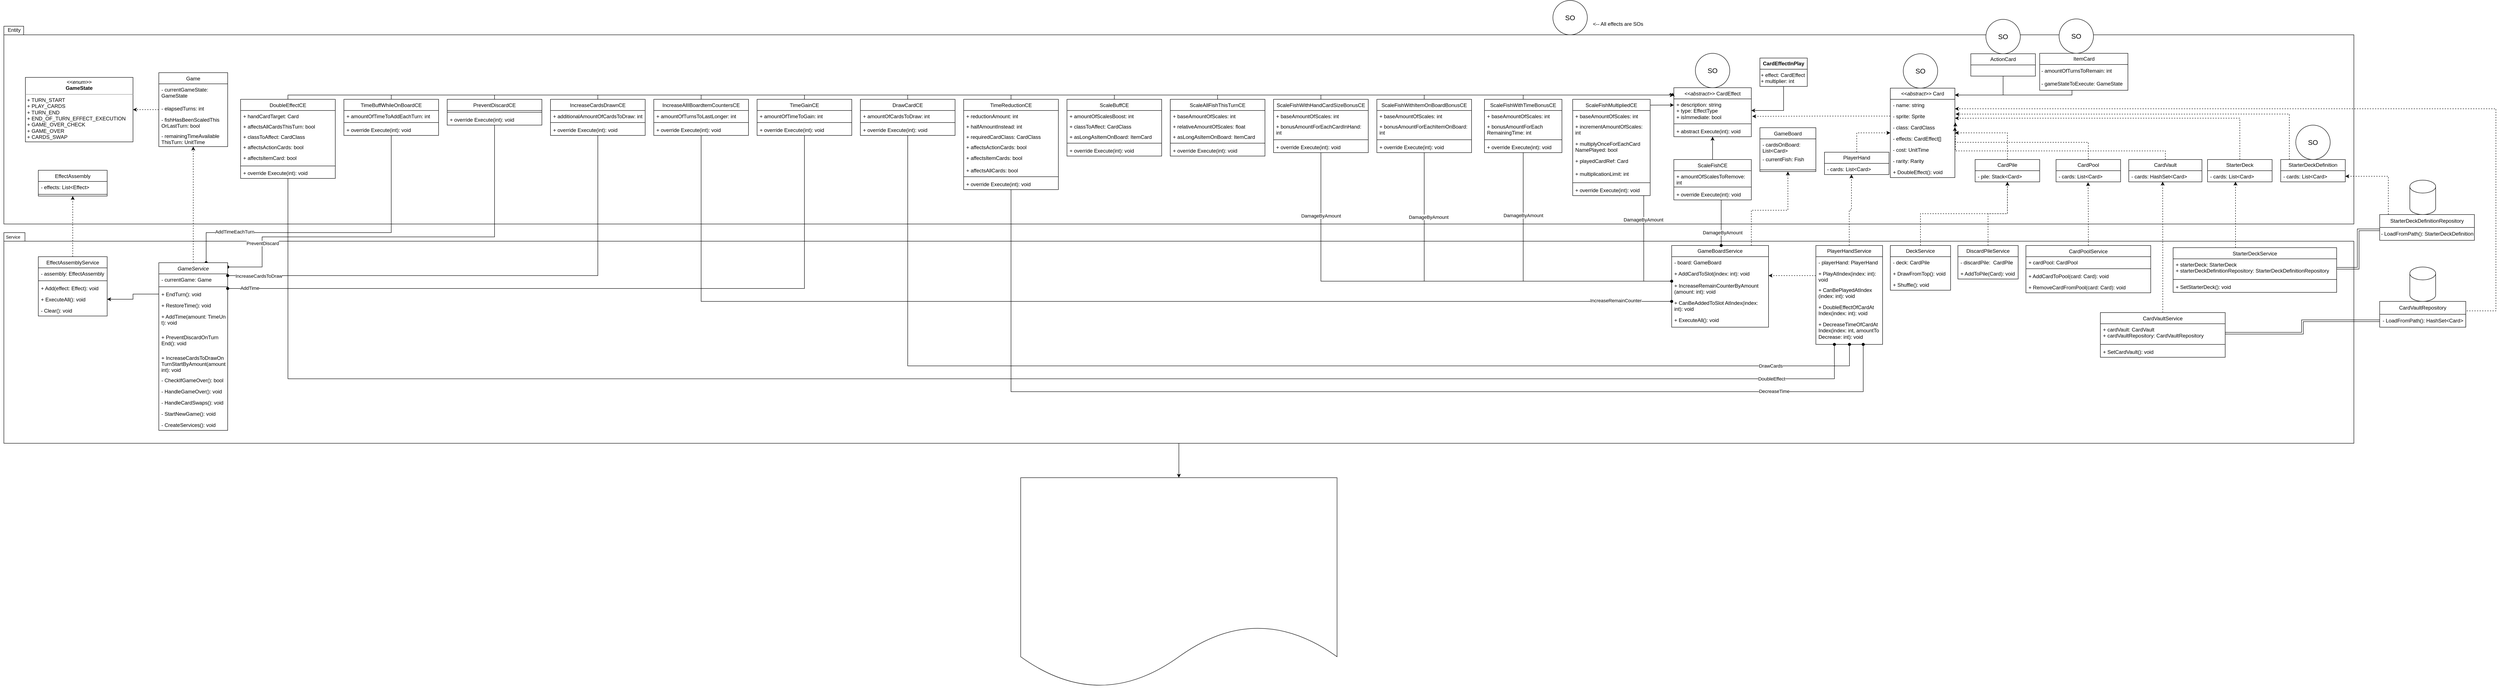 <mxfile version="22.1.2" type="device">
  <diagram id="C5RBs43oDa-KdzZeNtuy" name="Page-1">
    <mxGraphModel dx="6012" dy="522" grid="1" gridSize="10" guides="1" tooltips="1" connect="1" arrows="1" fold="1" page="1" pageScale="1" pageWidth="827" pageHeight="1169" math="0" shadow="0">
      <root>
        <mxCell id="WIyWlLk6GJQsqaUBKTNV-0" />
        <mxCell id="WIyWlLk6GJQsqaUBKTNV-1" parent="WIyWlLk6GJQsqaUBKTNV-0" />
        <mxCell id="dDIwDJEJSTGHqXr8lB01-47" value="" style="shape=folder;fontStyle=1;spacingTop=10;tabWidth=40;tabHeight=20;tabPosition=left;html=1;whiteSpace=wrap;" parent="WIyWlLk6GJQsqaUBKTNV-1" vertex="1">
          <mxGeometry x="-4330" y="670" width="5460" height="490" as="geometry" />
        </mxCell>
        <mxCell id="dDIwDJEJSTGHqXr8lB01-43" value="" style="shape=folder;fontStyle=1;spacingTop=10;tabWidth=40;tabHeight=20;tabPosition=left;html=1;whiteSpace=wrap;" parent="WIyWlLk6GJQsqaUBKTNV-1" vertex="1">
          <mxGeometry x="-4330" y="190" width="5460" height="460" as="geometry" />
        </mxCell>
        <mxCell id="dDIwDJEJSTGHqXr8lB01-5" style="edgeStyle=orthogonalEdgeStyle;rounded=0;orthogonalLoop=1;jettySize=auto;html=1;dashed=1;exitX=0.5;exitY=0;exitDx=0;exitDy=0;" parent="WIyWlLk6GJQsqaUBKTNV-1" source="qvqpCW7Pz-lQNfFqi8u_-4" target="dDIwDJEJSTGHqXr8lB01-2" edge="1">
          <mxGeometry relative="1" as="geometry" />
        </mxCell>
        <mxCell id="qvqpCW7Pz-lQNfFqi8u_-4" value="CardPile" style="swimlane;fontStyle=0;childLayout=stackLayout;horizontal=1;startSize=26;fillColor=none;horizontalStack=0;resizeParent=1;resizeParentMax=0;resizeLast=0;collapsible=1;marginBottom=0;whiteSpace=wrap;html=1;" parent="WIyWlLk6GJQsqaUBKTNV-1" vertex="1">
          <mxGeometry x="250" y="500" width="150" height="52" as="geometry" />
        </mxCell>
        <mxCell id="qvqpCW7Pz-lQNfFqi8u_-5" value="- pile: Stack&amp;lt;Card&amp;gt;" style="text;strokeColor=none;fillColor=none;align=left;verticalAlign=top;spacingLeft=4;spacingRight=4;overflow=hidden;rotatable=0;points=[[0,0.5],[1,0.5]];portConstraint=eastwest;whiteSpace=wrap;html=1;" parent="qvqpCW7Pz-lQNfFqi8u_-4" vertex="1">
          <mxGeometry y="26" width="150" height="26" as="geometry" />
        </mxCell>
        <mxCell id="dDIwDJEJSTGHqXr8lB01-6" style="edgeStyle=orthogonalEdgeStyle;rounded=0;orthogonalLoop=1;jettySize=auto;html=1;dashed=1;exitX=0.5;exitY=0;exitDx=0;exitDy=0;" parent="WIyWlLk6GJQsqaUBKTNV-1" source="qvqpCW7Pz-lQNfFqi8u_-8" target="qvqpCW7Pz-lQNfFqi8u_-4" edge="1">
          <mxGeometry relative="1" as="geometry" />
        </mxCell>
        <mxCell id="qvqpCW7Pz-lQNfFqi8u_-8" value="DeckService" style="swimlane;fontStyle=0;childLayout=stackLayout;horizontal=1;startSize=26;fillColor=none;horizontalStack=0;resizeParent=1;resizeParentMax=0;resizeLast=0;collapsible=1;marginBottom=0;whiteSpace=wrap;html=1;" parent="WIyWlLk6GJQsqaUBKTNV-1" vertex="1">
          <mxGeometry x="53" y="700" width="140" height="104" as="geometry" />
        </mxCell>
        <mxCell id="qvqpCW7Pz-lQNfFqi8u_-9" value="- deck: CardPile" style="text;strokeColor=none;fillColor=none;align=left;verticalAlign=top;spacingLeft=4;spacingRight=4;overflow=hidden;rotatable=0;points=[[0,0.5],[1,0.5]];portConstraint=eastwest;whiteSpace=wrap;html=1;" parent="qvqpCW7Pz-lQNfFqi8u_-8" vertex="1">
          <mxGeometry y="26" width="140" height="26" as="geometry" />
        </mxCell>
        <mxCell id="qvqpCW7Pz-lQNfFqi8u_-10" value="+ DrawFromTop(): void" style="text;strokeColor=none;fillColor=none;align=left;verticalAlign=top;spacingLeft=4;spacingRight=4;overflow=hidden;rotatable=0;points=[[0,0.5],[1,0.5]];portConstraint=eastwest;whiteSpace=wrap;html=1;" parent="qvqpCW7Pz-lQNfFqi8u_-8" vertex="1">
          <mxGeometry y="52" width="140" height="26" as="geometry" />
        </mxCell>
        <mxCell id="qvqpCW7Pz-lQNfFqi8u_-11" value="+ Shuffle(): void" style="text;strokeColor=none;fillColor=none;align=left;verticalAlign=top;spacingLeft=4;spacingRight=4;overflow=hidden;rotatable=0;points=[[0,0.5],[1,0.5]];portConstraint=eastwest;whiteSpace=wrap;html=1;" parent="qvqpCW7Pz-lQNfFqi8u_-8" vertex="1">
          <mxGeometry y="78" width="140" height="26" as="geometry" />
        </mxCell>
        <mxCell id="dDIwDJEJSTGHqXr8lB01-7" style="edgeStyle=orthogonalEdgeStyle;rounded=0;orthogonalLoop=1;jettySize=auto;html=1;dashed=1;" parent="WIyWlLk6GJQsqaUBKTNV-1" source="qvqpCW7Pz-lQNfFqi8u_-16" target="qvqpCW7Pz-lQNfFqi8u_-4" edge="1">
          <mxGeometry relative="1" as="geometry" />
        </mxCell>
        <mxCell id="qvqpCW7Pz-lQNfFqi8u_-16" value="DiscardPileService" style="swimlane;fontStyle=0;childLayout=stackLayout;horizontal=1;startSize=26;fillColor=none;horizontalStack=0;resizeParent=1;resizeParentMax=0;resizeLast=0;collapsible=1;marginBottom=0;whiteSpace=wrap;html=1;" parent="WIyWlLk6GJQsqaUBKTNV-1" vertex="1">
          <mxGeometry x="210" y="700" width="140" height="78" as="geometry" />
        </mxCell>
        <mxCell id="qvqpCW7Pz-lQNfFqi8u_-17" value="- discardPile:&amp;nbsp; CardPile" style="text;strokeColor=none;fillColor=none;align=left;verticalAlign=top;spacingLeft=4;spacingRight=4;overflow=hidden;rotatable=0;points=[[0,0.5],[1,0.5]];portConstraint=eastwest;whiteSpace=wrap;html=1;" parent="qvqpCW7Pz-lQNfFqi8u_-16" vertex="1">
          <mxGeometry y="26" width="140" height="26" as="geometry" />
        </mxCell>
        <mxCell id="qvqpCW7Pz-lQNfFqi8u_-19" value="+ AddToPile(Card): void" style="text;strokeColor=none;fillColor=none;align=left;verticalAlign=top;spacingLeft=4;spacingRight=4;overflow=hidden;rotatable=0;points=[[0,0.5],[1,0.5]];portConstraint=eastwest;whiteSpace=wrap;html=1;" parent="qvqpCW7Pz-lQNfFqi8u_-16" vertex="1">
          <mxGeometry y="52" width="140" height="26" as="geometry" />
        </mxCell>
        <mxCell id="9NOFG1vIKV7tSebcZaDs-65" style="edgeStyle=orthogonalEdgeStyle;rounded=0;orthogonalLoop=1;jettySize=auto;html=1;dashed=1;exitX=1;exitY=0.5;exitDx=0;exitDy=0;" parent="WIyWlLk6GJQsqaUBKTNV-1" edge="1">
          <mxGeometry relative="1" as="geometry">
            <mxPoint x="1390" y="862" as="sourcePoint" />
            <mxPoint x="203" y="382" as="targetPoint" />
            <Array as="points">
              <mxPoint x="1390" y="852" />
              <mxPoint x="1460" y="852" />
              <mxPoint x="1460" y="382" />
            </Array>
          </mxGeometry>
        </mxCell>
        <mxCell id="qvqpCW7Pz-lQNfFqi8u_-26" value="CardVaultRepository" style="swimlane;fontStyle=0;childLayout=stackLayout;horizontal=1;startSize=30;fillColor=none;horizontalStack=0;resizeParent=1;resizeParentMax=0;resizeLast=0;collapsible=1;marginBottom=0;whiteSpace=wrap;html=1;" parent="WIyWlLk6GJQsqaUBKTNV-1" vertex="1">
          <mxGeometry x="1190" y="830" width="200" height="60" as="geometry">
            <mxRectangle x="620" y="30" width="150" height="30" as="alternateBounds" />
          </mxGeometry>
        </mxCell>
        <mxCell id="qvqpCW7Pz-lQNfFqi8u_-29" value="- LoadFromPath(): HashSet&amp;lt;Card&amp;gt;" style="text;html=1;align=center;verticalAlign=middle;resizable=0;points=[];autosize=1;strokeColor=none;fillColor=none;" parent="qvqpCW7Pz-lQNfFqi8u_-26" vertex="1">
          <mxGeometry y="30" width="200" height="30" as="geometry" />
        </mxCell>
        <mxCell id="dDIwDJEJSTGHqXr8lB01-4" style="edgeStyle=orthogonalEdgeStyle;rounded=0;orthogonalLoop=1;jettySize=auto;html=1;dashed=1;exitX=0.5;exitY=0;exitDx=0;exitDy=0;" parent="WIyWlLk6GJQsqaUBKTNV-1" source="qvqpCW7Pz-lQNfFqi8u_-32" target="dDIwDJEJSTGHqXr8lB01-2" edge="1">
          <mxGeometry relative="1" as="geometry" />
        </mxCell>
        <mxCell id="qvqpCW7Pz-lQNfFqi8u_-32" value="PlayerHand" style="swimlane;fontStyle=0;childLayout=stackLayout;horizontal=1;startSize=26;fillColor=none;horizontalStack=0;resizeParent=1;resizeParentMax=0;resizeLast=0;collapsible=1;marginBottom=0;whiteSpace=wrap;html=1;" parent="WIyWlLk6GJQsqaUBKTNV-1" vertex="1">
          <mxGeometry x="-100" y="483" width="150" height="52" as="geometry" />
        </mxCell>
        <mxCell id="qvqpCW7Pz-lQNfFqi8u_-33" value="- cards: List&amp;lt;Card&amp;gt;" style="text;strokeColor=none;fillColor=none;align=left;verticalAlign=top;spacingLeft=4;spacingRight=4;overflow=hidden;rotatable=0;points=[[0,0.5],[1,0.5]];portConstraint=eastwest;whiteSpace=wrap;html=1;" parent="qvqpCW7Pz-lQNfFqi8u_-32" vertex="1">
          <mxGeometry y="26" width="150" height="26" as="geometry" />
        </mxCell>
        <mxCell id="9NOFG1vIKV7tSebcZaDs-73" style="edgeStyle=orthogonalEdgeStyle;rounded=0;orthogonalLoop=1;jettySize=auto;html=1;entryX=0.418;entryY=0.992;entryDx=0;entryDy=0;entryPerimeter=0;dashed=1;" parent="WIyWlLk6GJQsqaUBKTNV-1" source="qvqpCW7Pz-lQNfFqi8u_-35" target="qvqpCW7Pz-lQNfFqi8u_-33" edge="1">
          <mxGeometry relative="1" as="geometry" />
        </mxCell>
        <mxCell id="9NOFG1vIKV7tSebcZaDs-74" style="edgeStyle=orthogonalEdgeStyle;rounded=0;orthogonalLoop=1;jettySize=auto;html=1;dashed=1;" parent="WIyWlLk6GJQsqaUBKTNV-1" source="qvqpCW7Pz-lQNfFqi8u_-35" target="dDIwDJEJSTGHqXr8lB01-23" edge="1">
          <mxGeometry relative="1" as="geometry">
            <Array as="points">
              <mxPoint x="-200" y="770" />
              <mxPoint x="-200" y="770" />
            </Array>
          </mxGeometry>
        </mxCell>
        <mxCell id="qvqpCW7Pz-lQNfFqi8u_-35" value="PlayerHandService" style="swimlane;fontStyle=0;childLayout=stackLayout;horizontal=1;startSize=26;fillColor=none;horizontalStack=0;resizeParent=1;resizeParentMax=0;resizeLast=0;collapsible=1;marginBottom=0;whiteSpace=wrap;html=1;" parent="WIyWlLk6GJQsqaUBKTNV-1" vertex="1">
          <mxGeometry x="-120" y="700" width="155" height="230" as="geometry" />
        </mxCell>
        <mxCell id="qvqpCW7Pz-lQNfFqi8u_-36" value="- playerHand: PlayerHand" style="text;strokeColor=none;fillColor=none;align=left;verticalAlign=top;spacingLeft=4;spacingRight=4;overflow=hidden;rotatable=0;points=[[0,0.5],[1,0.5]];portConstraint=eastwest;whiteSpace=wrap;html=1;" parent="qvqpCW7Pz-lQNfFqi8u_-35" vertex="1">
          <mxGeometry y="26" width="155" height="26" as="geometry" />
        </mxCell>
        <mxCell id="qvqpCW7Pz-lQNfFqi8u_-37" value="+ PlayAtIndex(index: int): void" style="text;strokeColor=none;fillColor=none;align=left;verticalAlign=top;spacingLeft=4;spacingRight=4;overflow=hidden;rotatable=0;points=[[0,0.5],[1,0.5]];portConstraint=eastwest;whiteSpace=wrap;html=1;" parent="qvqpCW7Pz-lQNfFqi8u_-35" vertex="1">
          <mxGeometry y="52" width="155" height="38" as="geometry" />
        </mxCell>
        <mxCell id="qvqpCW7Pz-lQNfFqi8u_-39" value="+ CanBePlayedAtIndex&lt;br&gt;(index: int): void" style="text;strokeColor=none;fillColor=none;align=left;verticalAlign=top;spacingLeft=4;spacingRight=4;overflow=hidden;rotatable=0;points=[[0,0.5],[1,0.5]];portConstraint=eastwest;whiteSpace=wrap;html=1;" parent="qvqpCW7Pz-lQNfFqi8u_-35" vertex="1">
          <mxGeometry y="90" width="155" height="40" as="geometry" />
        </mxCell>
        <mxCell id="jd7sBL_ZRLo0PxZRcB78-33" value="+ DoubleEffectOfCardAt Index(index: int): void" style="text;strokeColor=none;fillColor=none;align=left;verticalAlign=top;spacingLeft=4;spacingRight=4;overflow=hidden;rotatable=0;points=[[0,0.5],[1,0.5]];portConstraint=eastwest;whiteSpace=wrap;html=1;" parent="qvqpCW7Pz-lQNfFqi8u_-35" vertex="1">
          <mxGeometry y="130" width="155" height="40" as="geometry" />
        </mxCell>
        <mxCell id="jd7sBL_ZRLo0PxZRcB78-66" value="+ DecreaseTimeOfCardAt Index(index: int, amountTo Decrease: int): void" style="text;strokeColor=none;fillColor=none;align=left;verticalAlign=top;spacingLeft=4;spacingRight=4;overflow=hidden;rotatable=0;points=[[0,0.5],[1,0.5]];portConstraint=eastwest;whiteSpace=wrap;html=1;" parent="qvqpCW7Pz-lQNfFqi8u_-35" vertex="1">
          <mxGeometry y="170" width="155" height="60" as="geometry" />
        </mxCell>
        <mxCell id="dDIwDJEJSTGHqXr8lB01-2" value="&lt;i style=&quot;border-color: var(--border-color);&quot;&gt;&amp;lt;&amp;lt;abstract&amp;gt;&amp;gt;&amp;nbsp;&lt;/i&gt;Card" style="swimlane;fontStyle=0;childLayout=stackLayout;horizontal=1;startSize=26;fillColor=none;horizontalStack=0;resizeParent=1;resizeParentMax=0;resizeLast=0;collapsible=1;marginBottom=0;whiteSpace=wrap;html=1;" parent="WIyWlLk6GJQsqaUBKTNV-1" vertex="1">
          <mxGeometry x="53" y="334" width="150" height="208" as="geometry" />
        </mxCell>
        <mxCell id="dDIwDJEJSTGHqXr8lB01-10" value="- name: string" style="text;strokeColor=none;fillColor=none;align=left;verticalAlign=top;spacingLeft=4;spacingRight=4;overflow=hidden;rotatable=0;points=[[0,0.5],[1,0.5]];portConstraint=eastwest;whiteSpace=wrap;html=1;" parent="dDIwDJEJSTGHqXr8lB01-2" vertex="1">
          <mxGeometry y="26" width="150" height="26" as="geometry" />
        </mxCell>
        <mxCell id="dDIwDJEJSTGHqXr8lB01-11" value="- sprite: Sprite" style="text;strokeColor=none;fillColor=none;align=left;verticalAlign=top;spacingLeft=4;spacingRight=4;overflow=hidden;rotatable=0;points=[[0,0.5],[1,0.5]];portConstraint=eastwest;whiteSpace=wrap;html=1;" parent="dDIwDJEJSTGHqXr8lB01-2" vertex="1">
          <mxGeometry y="52" width="150" height="26" as="geometry" />
        </mxCell>
        <mxCell id="FwULBE35Prdf7N5nhsue-0" value="- class: CardClass" style="text;strokeColor=none;fillColor=none;align=left;verticalAlign=top;spacingLeft=4;spacingRight=4;overflow=hidden;rotatable=0;points=[[0,0.5],[1,0.5]];portConstraint=eastwest;whiteSpace=wrap;html=1;" parent="dDIwDJEJSTGHqXr8lB01-2" vertex="1">
          <mxGeometry y="78" width="150" height="26" as="geometry" />
        </mxCell>
        <mxCell id="kyEuraz-bxoVGQhwH_C7-1" value="- effects: CardEffect[]" style="text;strokeColor=none;fillColor=none;align=left;verticalAlign=top;spacingLeft=4;spacingRight=4;overflow=hidden;rotatable=0;points=[[0,0.5],[1,0.5]];portConstraint=eastwest;whiteSpace=wrap;html=1;" parent="dDIwDJEJSTGHqXr8lB01-2" vertex="1">
          <mxGeometry y="104" width="150" height="26" as="geometry" />
        </mxCell>
        <mxCell id="kyEuraz-bxoVGQhwH_C7-23" value="- cost: UnitTime" style="text;strokeColor=none;fillColor=none;align=left;verticalAlign=top;spacingLeft=4;spacingRight=4;overflow=hidden;rotatable=0;points=[[0,0.5],[1,0.5]];portConstraint=eastwest;whiteSpace=wrap;html=1;" parent="dDIwDJEJSTGHqXr8lB01-2" vertex="1">
          <mxGeometry y="130" width="150" height="26" as="geometry" />
        </mxCell>
        <mxCell id="kyEuraz-bxoVGQhwH_C7-35" value="- rarity: Rarity" style="text;strokeColor=none;fillColor=none;align=left;verticalAlign=top;spacingLeft=4;spacingRight=4;overflow=hidden;rotatable=0;points=[[0,0.5],[1,0.5]];portConstraint=eastwest;whiteSpace=wrap;html=1;" parent="dDIwDJEJSTGHqXr8lB01-2" vertex="1">
          <mxGeometry y="156" width="150" height="26" as="geometry" />
        </mxCell>
        <mxCell id="jd7sBL_ZRLo0PxZRcB78-32" value="+ DoubleEffect(): void" style="text;strokeColor=none;fillColor=none;align=left;verticalAlign=top;spacingLeft=4;spacingRight=4;overflow=hidden;rotatable=0;points=[[0,0.5],[1,0.5]];portConstraint=eastwest;whiteSpace=wrap;html=1;" parent="dDIwDJEJSTGHqXr8lB01-2" vertex="1">
          <mxGeometry y="182" width="150" height="26" as="geometry" />
        </mxCell>
        <mxCell id="jd7sBL_ZRLo0PxZRcB78-43" style="edgeStyle=orthogonalEdgeStyle;rounded=0;orthogonalLoop=1;jettySize=auto;html=1;dashed=1;" parent="WIyWlLk6GJQsqaUBKTNV-1" source="dDIwDJEJSTGHqXr8lB01-23" target="jd7sBL_ZRLo0PxZRcB78-39" edge="1">
          <mxGeometry relative="1" as="geometry">
            <Array as="points">
              <mxPoint x="-270" y="618" />
              <mxPoint x="-185" y="618" />
            </Array>
          </mxGeometry>
        </mxCell>
        <mxCell id="dDIwDJEJSTGHqXr8lB01-23" value="GameBoardService" style="swimlane;fontStyle=0;childLayout=stackLayout;horizontal=1;startSize=26;fillColor=none;horizontalStack=0;resizeParent=1;resizeParentMax=0;resizeLast=0;collapsible=1;marginBottom=0;whiteSpace=wrap;html=1;" parent="WIyWlLk6GJQsqaUBKTNV-1" vertex="1">
          <mxGeometry x="-455" y="700" width="225" height="190" as="geometry" />
        </mxCell>
        <mxCell id="dDIwDJEJSTGHqXr8lB01-24" value="- board: GameBoard" style="text;strokeColor=none;fillColor=none;align=left;verticalAlign=top;spacingLeft=4;spacingRight=4;overflow=hidden;rotatable=0;points=[[0,0.5],[1,0.5]];portConstraint=eastwest;whiteSpace=wrap;html=1;" parent="dDIwDJEJSTGHqXr8lB01-23" vertex="1">
          <mxGeometry y="26" width="225" height="26" as="geometry" />
        </mxCell>
        <mxCell id="dDIwDJEJSTGHqXr8lB01-25" value="+ AddCardToSlot(index: int): void" style="text;strokeColor=none;fillColor=none;align=left;verticalAlign=top;spacingLeft=4;spacingRight=4;overflow=hidden;rotatable=0;points=[[0,0.5],[1,0.5]];portConstraint=eastwest;whiteSpace=wrap;html=1;" parent="dDIwDJEJSTGHqXr8lB01-23" vertex="1">
          <mxGeometry y="52" width="225" height="28" as="geometry" />
        </mxCell>
        <mxCell id="jd7sBL_ZRLo0PxZRcB78-57" value="+ IncreaseRemainCounterByAmount (amount: int): void" style="text;strokeColor=none;fillColor=none;align=left;verticalAlign=top;spacingLeft=4;spacingRight=4;overflow=hidden;rotatable=0;points=[[0,0.5],[1,0.5]];portConstraint=eastwest;whiteSpace=wrap;html=1;" parent="dDIwDJEJSTGHqXr8lB01-23" vertex="1">
          <mxGeometry y="80" width="225" height="40" as="geometry" />
        </mxCell>
        <mxCell id="dDIwDJEJSTGHqXr8lB01-26" value="+ CanBeAddedToSlot AtIndex(index: int): void" style="text;strokeColor=none;fillColor=none;align=left;verticalAlign=top;spacingLeft=4;spacingRight=4;overflow=hidden;rotatable=0;points=[[0,0.5],[1,0.5]];portConstraint=eastwest;whiteSpace=wrap;html=1;" parent="dDIwDJEJSTGHqXr8lB01-23" vertex="1">
          <mxGeometry y="120" width="225" height="40" as="geometry" />
        </mxCell>
        <mxCell id="jd7sBL_ZRLo0PxZRcB78-45" value="+ ExecuteAll(): void" style="text;strokeColor=none;fillColor=none;align=left;verticalAlign=top;spacingLeft=4;spacingRight=4;overflow=hidden;rotatable=0;points=[[0,0.5],[1,0.5]];portConstraint=eastwest;whiteSpace=wrap;html=1;" parent="dDIwDJEJSTGHqXr8lB01-23" vertex="1">
          <mxGeometry y="160" width="225" height="30" as="geometry" />
        </mxCell>
        <mxCell id="dDIwDJEJSTGHqXr8lB01-46" value="Entity" style="text;html=1;strokeColor=none;fillColor=none;align=center;verticalAlign=middle;whiteSpace=wrap;rounded=0;" parent="WIyWlLk6GJQsqaUBKTNV-1" vertex="1">
          <mxGeometry x="-4326" y="189" width="40" height="20" as="geometry" />
        </mxCell>
        <mxCell id="dDIwDJEJSTGHqXr8lB01-48" value="Service" style="text;html=1;align=center;verticalAlign=middle;resizable=0;points=[];autosize=1;strokeColor=none;fillColor=none;fontSize=10;" parent="WIyWlLk6GJQsqaUBKTNV-1" vertex="1">
          <mxGeometry x="-4339" y="665" width="60" height="30" as="geometry" />
        </mxCell>
        <mxCell id="dDIwDJEJSTGHqXr8lB01-51" value="" style="shape=cylinder3;whiteSpace=wrap;html=1;boundedLbl=1;backgroundOutline=1;size=15;" parent="WIyWlLk6GJQsqaUBKTNV-1" vertex="1">
          <mxGeometry x="1260" y="750" width="60" height="80" as="geometry" />
        </mxCell>
        <mxCell id="kyEuraz-bxoVGQhwH_C7-42" value="&lt;i&gt;&lt;span style=&quot;font-weight: normal;&quot;&gt;&amp;lt;&amp;lt;abstract&amp;gt;&amp;gt;&lt;/span&gt;&amp;nbsp;&lt;/i&gt;&lt;span style=&quot;font-weight: normal;&quot;&gt;CardEffect&lt;/span&gt;" style="swimlane;fontStyle=1;align=center;verticalAlign=top;childLayout=stackLayout;horizontal=1;startSize=26;horizontalStack=0;resizeParent=1;resizeParentMax=0;resizeLast=0;collapsible=1;marginBottom=0;whiteSpace=wrap;html=1;" parent="WIyWlLk6GJQsqaUBKTNV-1" vertex="1">
          <mxGeometry x="-450" y="333" width="180" height="114" as="geometry">
            <mxRectangle x="-450" y="143" width="140" height="30" as="alternateBounds" />
          </mxGeometry>
        </mxCell>
        <mxCell id="kyEuraz-bxoVGQhwH_C7-43" value="+ description: string&lt;br&gt;+ type: EffectType&lt;br&gt;+ isImmediate: bool" style="text;strokeColor=none;fillColor=none;align=left;verticalAlign=top;spacingLeft=4;spacingRight=4;overflow=hidden;rotatable=0;points=[[0,0.5],[1,0.5]];portConstraint=eastwest;whiteSpace=wrap;html=1;" parent="kyEuraz-bxoVGQhwH_C7-42" vertex="1">
          <mxGeometry y="26" width="180" height="54" as="geometry" />
        </mxCell>
        <mxCell id="kyEuraz-bxoVGQhwH_C7-44" value="" style="line;strokeWidth=1;fillColor=none;align=left;verticalAlign=middle;spacingTop=-1;spacingLeft=3;spacingRight=3;rotatable=0;labelPosition=right;points=[];portConstraint=eastwest;strokeColor=inherit;" parent="kyEuraz-bxoVGQhwH_C7-42" vertex="1">
          <mxGeometry y="80" width="180" height="8" as="geometry" />
        </mxCell>
        <mxCell id="kyEuraz-bxoVGQhwH_C7-45" value="+ abstract Execute(int): void" style="text;strokeColor=none;fillColor=none;align=left;verticalAlign=top;spacingLeft=4;spacingRight=4;overflow=hidden;rotatable=0;points=[[0,0.5],[1,0.5]];portConstraint=eastwest;whiteSpace=wrap;html=1;" parent="kyEuraz-bxoVGQhwH_C7-42" vertex="1">
          <mxGeometry y="88" width="180" height="26" as="geometry" />
        </mxCell>
        <mxCell id="kyEuraz-bxoVGQhwH_C7-54" style="edgeStyle=orthogonalEdgeStyle;rounded=0;orthogonalLoop=1;jettySize=auto;html=1;entryX=1.012;entryY=0.752;entryDx=0;entryDy=0;entryPerimeter=0;dashed=1;" parent="WIyWlLk6GJQsqaUBKTNV-1" source="dDIwDJEJSTGHqXr8lB01-11" target="kyEuraz-bxoVGQhwH_C7-43" edge="1">
          <mxGeometry relative="1" as="geometry" />
        </mxCell>
        <mxCell id="9NOFG1vIKV7tSebcZaDs-66" style="edgeStyle=orthogonalEdgeStyle;rounded=0;orthogonalLoop=1;jettySize=auto;html=1;entryX=0.463;entryY=0.981;entryDx=0;entryDy=0;entryPerimeter=0;dashed=1;" parent="WIyWlLk6GJQsqaUBKTNV-1" source="9NOFG1vIKV7tSebcZaDs-21" target="9NOFG1vIKV7tSebcZaDs-27" edge="1">
          <mxGeometry relative="1" as="geometry" />
        </mxCell>
        <mxCell id="9NOFG1vIKV7tSebcZaDs-21" value="&lt;span style=&quot;font-weight: normal;&quot;&gt;CardVaultService&lt;/span&gt;" style="swimlane;fontStyle=1;align=center;verticalAlign=top;childLayout=stackLayout;horizontal=1;startSize=26;horizontalStack=0;resizeParent=1;resizeParentMax=0;resizeLast=0;collapsible=1;marginBottom=0;whiteSpace=wrap;html=1;" parent="WIyWlLk6GJQsqaUBKTNV-1" vertex="1">
          <mxGeometry x="541" y="856" width="290" height="104" as="geometry" />
        </mxCell>
        <mxCell id="9NOFG1vIKV7tSebcZaDs-22" value="+ cardVault: CardVault&lt;br&gt;+ cardVaultRepository: CardVaultRepository" style="text;strokeColor=none;fillColor=none;align=left;verticalAlign=top;spacingLeft=4;spacingRight=4;overflow=hidden;rotatable=0;points=[[0,0.5],[1,0.5]];portConstraint=eastwest;whiteSpace=wrap;html=1;" parent="9NOFG1vIKV7tSebcZaDs-21" vertex="1">
          <mxGeometry y="26" width="290" height="44" as="geometry" />
        </mxCell>
        <mxCell id="9NOFG1vIKV7tSebcZaDs-23" value="" style="line;strokeWidth=1;fillColor=none;align=left;verticalAlign=middle;spacingTop=-1;spacingLeft=3;spacingRight=3;rotatable=0;labelPosition=right;points=[];portConstraint=eastwest;strokeColor=inherit;" parent="9NOFG1vIKV7tSebcZaDs-21" vertex="1">
          <mxGeometry y="70" width="290" height="8" as="geometry" />
        </mxCell>
        <mxCell id="9NOFG1vIKV7tSebcZaDs-24" value="+ SetCardVault(): void" style="text;strokeColor=none;fillColor=none;align=left;verticalAlign=top;spacingLeft=4;spacingRight=4;overflow=hidden;rotatable=0;points=[[0,0.5],[1,0.5]];portConstraint=eastwest;whiteSpace=wrap;html=1;" parent="9NOFG1vIKV7tSebcZaDs-21" vertex="1">
          <mxGeometry y="78" width="290" height="26" as="geometry" />
        </mxCell>
        <mxCell id="9NOFG1vIKV7tSebcZaDs-80" style="edgeStyle=orthogonalEdgeStyle;rounded=0;orthogonalLoop=1;jettySize=auto;html=1;entryX=1.007;entryY=0.077;entryDx=0;entryDy=0;entryPerimeter=0;dashed=1;" parent="WIyWlLk6GJQsqaUBKTNV-1" source="9NOFG1vIKV7tSebcZaDs-26" edge="1">
          <mxGeometry relative="1" as="geometry">
            <mxPoint x="204.05" y="414.002" as="targetPoint" />
            <Array as="points">
              <mxPoint x="692" y="480" />
              <mxPoint x="204" y="480" />
            </Array>
          </mxGeometry>
        </mxCell>
        <mxCell id="9NOFG1vIKV7tSebcZaDs-26" value="CardVault" style="swimlane;fontStyle=0;childLayout=stackLayout;horizontal=1;startSize=26;fillColor=none;horizontalStack=0;resizeParent=1;resizeParentMax=0;resizeLast=0;collapsible=1;marginBottom=0;whiteSpace=wrap;html=1;" parent="WIyWlLk6GJQsqaUBKTNV-1" vertex="1">
          <mxGeometry x="607" y="500" width="170" height="52" as="geometry" />
        </mxCell>
        <mxCell id="9NOFG1vIKV7tSebcZaDs-27" value="- cards: HashSet&amp;lt;Card&amp;gt;" style="text;strokeColor=none;fillColor=none;align=left;verticalAlign=top;spacingLeft=4;spacingRight=4;overflow=hidden;rotatable=0;points=[[0,0.5],[1,0.5]];portConstraint=eastwest;whiteSpace=wrap;html=1;" parent="9NOFG1vIKV7tSebcZaDs-26" vertex="1">
          <mxGeometry y="26" width="170" height="26" as="geometry" />
        </mxCell>
        <mxCell id="9NOFG1vIKV7tSebcZaDs-30" style="edgeStyle=orthogonalEdgeStyle;rounded=0;orthogonalLoop=1;jettySize=auto;html=1;shape=link;" parent="WIyWlLk6GJQsqaUBKTNV-1" source="9NOFG1vIKV7tSebcZaDs-22" target="qvqpCW7Pz-lQNfFqi8u_-29" edge="1">
          <mxGeometry relative="1" as="geometry" />
        </mxCell>
        <mxCell id="9NOFG1vIKV7tSebcZaDs-77" style="edgeStyle=orthogonalEdgeStyle;rounded=0;orthogonalLoop=1;jettySize=auto;html=1;dashed=1;" parent="WIyWlLk6GJQsqaUBKTNV-1" source="9NOFG1vIKV7tSebcZaDs-31" edge="1">
          <mxGeometry relative="1" as="geometry">
            <mxPoint x="203" y="425.048" as="targetPoint" />
            <Array as="points">
              <mxPoint x="513" y="460" />
              <mxPoint x="203" y="460" />
            </Array>
          </mxGeometry>
        </mxCell>
        <mxCell id="9NOFG1vIKV7tSebcZaDs-31" value="CardPool" style="swimlane;fontStyle=0;childLayout=stackLayout;horizontal=1;startSize=26;fillColor=none;horizontalStack=0;resizeParent=1;resizeParentMax=0;resizeLast=0;collapsible=1;marginBottom=0;whiteSpace=wrap;html=1;" parent="WIyWlLk6GJQsqaUBKTNV-1" vertex="1">
          <mxGeometry x="438" y="500" width="150" height="52" as="geometry" />
        </mxCell>
        <mxCell id="9NOFG1vIKV7tSebcZaDs-32" value="- cards: List&amp;lt;Card&amp;gt;" style="text;strokeColor=none;fillColor=none;align=left;verticalAlign=top;spacingLeft=4;spacingRight=4;overflow=hidden;rotatable=0;points=[[0,0.5],[1,0.5]];portConstraint=eastwest;whiteSpace=wrap;html=1;" parent="9NOFG1vIKV7tSebcZaDs-31" vertex="1">
          <mxGeometry y="26" width="150" height="26" as="geometry" />
        </mxCell>
        <mxCell id="9NOFG1vIKV7tSebcZaDs-41" style="edgeStyle=orthogonalEdgeStyle;rounded=0;orthogonalLoop=1;jettySize=auto;html=1;entryX=0.496;entryY=1.032;entryDx=0;entryDy=0;entryPerimeter=0;dashed=1;" parent="WIyWlLk6GJQsqaUBKTNV-1" source="9NOFG1vIKV7tSebcZaDs-33" target="9NOFG1vIKV7tSebcZaDs-32" edge="1">
          <mxGeometry relative="1" as="geometry" />
        </mxCell>
        <mxCell id="9NOFG1vIKV7tSebcZaDs-33" value="&lt;span style=&quot;font-weight: normal;&quot;&gt;CardPoolService&lt;/span&gt;" style="swimlane;fontStyle=1;align=center;verticalAlign=top;childLayout=stackLayout;horizontal=1;startSize=26;horizontalStack=0;resizeParent=1;resizeParentMax=0;resizeLast=0;collapsible=1;marginBottom=0;whiteSpace=wrap;html=1;" parent="WIyWlLk6GJQsqaUBKTNV-1" vertex="1">
          <mxGeometry x="368" y="700" width="290" height="110" as="geometry" />
        </mxCell>
        <mxCell id="9NOFG1vIKV7tSebcZaDs-34" value="+ cardPool:&amp;nbsp;CardPool" style="text;strokeColor=none;fillColor=none;align=left;verticalAlign=top;spacingLeft=4;spacingRight=4;overflow=hidden;rotatable=0;points=[[0,0.5],[1,0.5]];portConstraint=eastwest;whiteSpace=wrap;html=1;" parent="9NOFG1vIKV7tSebcZaDs-33" vertex="1">
          <mxGeometry y="26" width="290" height="24" as="geometry" />
        </mxCell>
        <mxCell id="9NOFG1vIKV7tSebcZaDs-35" value="" style="line;strokeWidth=1;fillColor=none;align=left;verticalAlign=middle;spacingTop=-1;spacingLeft=3;spacingRight=3;rotatable=0;labelPosition=right;points=[];portConstraint=eastwest;strokeColor=inherit;" parent="9NOFG1vIKV7tSebcZaDs-33" vertex="1">
          <mxGeometry y="50" width="290" height="8" as="geometry" />
        </mxCell>
        <mxCell id="9NOFG1vIKV7tSebcZaDs-36" value="+ AddCardToPool(card: Card): void" style="text;strokeColor=none;fillColor=none;align=left;verticalAlign=top;spacingLeft=4;spacingRight=4;overflow=hidden;rotatable=0;points=[[0,0.5],[1,0.5]];portConstraint=eastwest;whiteSpace=wrap;html=1;" parent="9NOFG1vIKV7tSebcZaDs-33" vertex="1">
          <mxGeometry y="58" width="290" height="26" as="geometry" />
        </mxCell>
        <mxCell id="9NOFG1vIKV7tSebcZaDs-62" value="+ RemoveCardFromPool(card: Card): void" style="text;strokeColor=none;fillColor=none;align=left;verticalAlign=top;spacingLeft=4;spacingRight=4;overflow=hidden;rotatable=0;points=[[0,0.5],[1,0.5]];portConstraint=eastwest;whiteSpace=wrap;html=1;" parent="9NOFG1vIKV7tSebcZaDs-33" vertex="1">
          <mxGeometry y="84" width="290" height="26" as="geometry" />
        </mxCell>
        <mxCell id="9NOFG1vIKV7tSebcZaDs-81" style="edgeStyle=orthogonalEdgeStyle;rounded=0;orthogonalLoop=1;jettySize=auto;html=1;entryX=1.001;entryY=0.69;entryDx=0;entryDy=0;entryPerimeter=0;dashed=1;" parent="WIyWlLk6GJQsqaUBKTNV-1" source="9NOFG1vIKV7tSebcZaDs-37" target="dDIwDJEJSTGHqXr8lB01-11" edge="1">
          <mxGeometry relative="1" as="geometry" />
        </mxCell>
        <mxCell id="9NOFG1vIKV7tSebcZaDs-37" value="StarterDeck" style="swimlane;fontStyle=0;childLayout=stackLayout;horizontal=1;startSize=26;fillColor=none;horizontalStack=0;resizeParent=1;resizeParentMax=0;resizeLast=0;collapsible=1;marginBottom=0;whiteSpace=wrap;html=1;" parent="WIyWlLk6GJQsqaUBKTNV-1" vertex="1">
          <mxGeometry x="790" y="500" width="150" height="52" as="geometry" />
        </mxCell>
        <mxCell id="9NOFG1vIKV7tSebcZaDs-38" value="- cards: List&amp;lt;Card&amp;gt;" style="text;strokeColor=none;fillColor=none;align=left;verticalAlign=top;spacingLeft=4;spacingRight=4;overflow=hidden;rotatable=0;points=[[0,0.5],[1,0.5]];portConstraint=eastwest;whiteSpace=wrap;html=1;" parent="9NOFG1vIKV7tSebcZaDs-37" vertex="1">
          <mxGeometry y="26" width="150" height="26" as="geometry" />
        </mxCell>
        <mxCell id="9NOFG1vIKV7tSebcZaDs-42" value="" style="shape=cylinder3;whiteSpace=wrap;html=1;boundedLbl=1;backgroundOutline=1;size=15;" parent="WIyWlLk6GJQsqaUBKTNV-1" vertex="1">
          <mxGeometry x="1260" y="548" width="60" height="80" as="geometry" />
        </mxCell>
        <mxCell id="9NOFG1vIKV7tSebcZaDs-63" style="edgeStyle=orthogonalEdgeStyle;rounded=0;orthogonalLoop=1;jettySize=auto;html=1;dashed=1;" parent="WIyWlLk6GJQsqaUBKTNV-1" source="9NOFG1vIKV7tSebcZaDs-43" target="9NOFG1vIKV7tSebcZaDs-59" edge="1">
          <mxGeometry relative="1" as="geometry">
            <Array as="points">
              <mxPoint x="1210" y="539" />
            </Array>
          </mxGeometry>
        </mxCell>
        <mxCell id="9NOFG1vIKV7tSebcZaDs-43" value="StarterDeckDefinitionRepository" style="swimlane;fontStyle=0;childLayout=stackLayout;horizontal=1;startSize=30;fillColor=none;horizontalStack=0;resizeParent=1;resizeParentMax=0;resizeLast=0;collapsible=1;marginBottom=0;whiteSpace=wrap;html=1;" parent="WIyWlLk6GJQsqaUBKTNV-1" vertex="1">
          <mxGeometry x="1190" y="628" width="220" height="60" as="geometry">
            <mxRectangle x="620" y="30" width="150" height="30" as="alternateBounds" />
          </mxGeometry>
        </mxCell>
        <mxCell id="9NOFG1vIKV7tSebcZaDs-44" value="- LoadFromPath(): StarterDeckDefinition" style="text;html=1;align=center;verticalAlign=middle;resizable=0;points=[];autosize=1;strokeColor=none;fillColor=none;" parent="9NOFG1vIKV7tSebcZaDs-43" vertex="1">
          <mxGeometry y="30" width="220" height="30" as="geometry" />
        </mxCell>
        <mxCell id="9NOFG1vIKV7tSebcZaDs-53" style="edgeStyle=orthogonalEdgeStyle;rounded=0;orthogonalLoop=1;jettySize=auto;html=1;entryX=0.433;entryY=0.981;entryDx=0;entryDy=0;entryPerimeter=0;dashed=1;" parent="WIyWlLk6GJQsqaUBKTNV-1" source="9NOFG1vIKV7tSebcZaDs-47" target="9NOFG1vIKV7tSebcZaDs-38" edge="1">
          <mxGeometry relative="1" as="geometry">
            <Array as="points">
              <mxPoint x="855" y="670" />
              <mxPoint x="855" y="670" />
            </Array>
          </mxGeometry>
        </mxCell>
        <mxCell id="9NOFG1vIKV7tSebcZaDs-47" value="&lt;span style=&quot;font-weight: normal;&quot;&gt;StarterDeckService&lt;/span&gt;" style="swimlane;fontStyle=1;align=center;verticalAlign=top;childLayout=stackLayout;horizontal=1;startSize=26;horizontalStack=0;resizeParent=1;resizeParentMax=0;resizeLast=0;collapsible=1;marginBottom=0;whiteSpace=wrap;html=1;" parent="WIyWlLk6GJQsqaUBKTNV-1" vertex="1">
          <mxGeometry x="710" y="705" width="380" height="104" as="geometry" />
        </mxCell>
        <mxCell id="9NOFG1vIKV7tSebcZaDs-48" value="+ starterDeck: StarterDeck&lt;br&gt;+ starterDeckDefinitionRepository:&amp;nbsp;StarterDeckDefinitionRepository" style="text;strokeColor=none;fillColor=none;align=left;verticalAlign=top;spacingLeft=4;spacingRight=4;overflow=hidden;rotatable=0;points=[[0,0.5],[1,0.5]];portConstraint=eastwest;whiteSpace=wrap;html=1;" parent="9NOFG1vIKV7tSebcZaDs-47" vertex="1">
          <mxGeometry y="26" width="380" height="44" as="geometry" />
        </mxCell>
        <mxCell id="9NOFG1vIKV7tSebcZaDs-49" value="" style="line;strokeWidth=1;fillColor=none;align=left;verticalAlign=middle;spacingTop=-1;spacingLeft=3;spacingRight=3;rotatable=0;labelPosition=right;points=[];portConstraint=eastwest;strokeColor=inherit;" parent="9NOFG1vIKV7tSebcZaDs-47" vertex="1">
          <mxGeometry y="70" width="380" height="8" as="geometry" />
        </mxCell>
        <mxCell id="9NOFG1vIKV7tSebcZaDs-50" value="+ SetStarterDeck(): void" style="text;strokeColor=none;fillColor=none;align=left;verticalAlign=top;spacingLeft=4;spacingRight=4;overflow=hidden;rotatable=0;points=[[0,0.5],[1,0.5]];portConstraint=eastwest;whiteSpace=wrap;html=1;" parent="9NOFG1vIKV7tSebcZaDs-47" vertex="1">
          <mxGeometry y="78" width="380" height="26" as="geometry" />
        </mxCell>
        <mxCell id="9NOFG1vIKV7tSebcZaDs-82" style="edgeStyle=orthogonalEdgeStyle;rounded=0;orthogonalLoop=1;jettySize=auto;html=1;entryX=1.01;entryY=0.321;entryDx=0;entryDy=0;entryPerimeter=0;dashed=1;" parent="WIyWlLk6GJQsqaUBKTNV-1" source="9NOFG1vIKV7tSebcZaDs-58" target="dDIwDJEJSTGHqXr8lB01-11" edge="1">
          <mxGeometry relative="1" as="geometry">
            <Array as="points">
              <mxPoint x="980" y="394" />
            </Array>
          </mxGeometry>
        </mxCell>
        <mxCell id="9NOFG1vIKV7tSebcZaDs-58" value="StarterDeckDefinition" style="swimlane;fontStyle=0;childLayout=stackLayout;horizontal=1;startSize=26;fillColor=none;horizontalStack=0;resizeParent=1;resizeParentMax=0;resizeLast=0;collapsible=1;marginBottom=0;whiteSpace=wrap;html=1;" parent="WIyWlLk6GJQsqaUBKTNV-1" vertex="1">
          <mxGeometry x="960" y="500" width="150" height="52" as="geometry" />
        </mxCell>
        <mxCell id="9NOFG1vIKV7tSebcZaDs-59" value="- cards: List&amp;lt;Card&amp;gt;" style="text;strokeColor=none;fillColor=none;align=left;verticalAlign=top;spacingLeft=4;spacingRight=4;overflow=hidden;rotatable=0;points=[[0,0.5],[1,0.5]];portConstraint=eastwest;whiteSpace=wrap;html=1;" parent="9NOFG1vIKV7tSebcZaDs-58" vertex="1">
          <mxGeometry y="26" width="150" height="26" as="geometry" />
        </mxCell>
        <mxCell id="9NOFG1vIKV7tSebcZaDs-60" value="SO" style="ellipse;shape=umlEntity;whiteSpace=wrap;html=1;fontSize=16;" parent="WIyWlLk6GJQsqaUBKTNV-1" vertex="1">
          <mxGeometry x="995" y="420" width="80" height="80" as="geometry" />
        </mxCell>
        <mxCell id="9NOFG1vIKV7tSebcZaDs-61" style="edgeStyle=orthogonalEdgeStyle;rounded=0;orthogonalLoop=1;jettySize=auto;html=1;shape=link;entryX=0;entryY=0.183;entryDx=0;entryDy=0;entryPerimeter=0;" parent="WIyWlLk6GJQsqaUBKTNV-1" source="9NOFG1vIKV7tSebcZaDs-48" target="9NOFG1vIKV7tSebcZaDs-44" edge="1">
          <mxGeometry relative="1" as="geometry" />
        </mxCell>
        <mxCell id="glfExYMYrv6Kglk-eBwV-0" value="SO" style="ellipse;shape=umlEntity;whiteSpace=wrap;html=1;fontSize=16;" parent="WIyWlLk6GJQsqaUBKTNV-1" vertex="1">
          <mxGeometry x="-731" y="130" width="80" height="80" as="geometry" />
        </mxCell>
        <mxCell id="glfExYMYrv6Kglk-eBwV-1" value="&amp;lt;-- All effects are SOs" style="text;html=1;align=center;verticalAlign=middle;resizable=0;points=[];autosize=1;strokeColor=none;fillColor=none;" parent="WIyWlLk6GJQsqaUBKTNV-1" vertex="1">
          <mxGeometry x="-650" y="170" width="140" height="30" as="geometry" />
        </mxCell>
        <mxCell id="glfExYMYrv6Kglk-eBwV-11" style="edgeStyle=orthogonalEdgeStyle;rounded=0;orthogonalLoop=1;jettySize=auto;html=1;endArrow=oval;endFill=1;" parent="WIyWlLk6GJQsqaUBKTNV-1" source="glfExYMYrv6Kglk-eBwV-5" target="dDIwDJEJSTGHqXr8lB01-23" edge="1">
          <mxGeometry relative="1" as="geometry">
            <Array as="points">
              <mxPoint x="-340" y="660" />
              <mxPoint x="-340" y="660" />
            </Array>
          </mxGeometry>
        </mxCell>
        <mxCell id="glfExYMYrv6Kglk-eBwV-12" value="DamageByAmount" style="edgeLabel;html=1;align=center;verticalAlign=middle;resizable=0;points=[];" parent="glfExYMYrv6Kglk-eBwV-11" vertex="1" connectable="0">
          <mxGeometry x="-0.689" y="1" relative="1" as="geometry">
            <mxPoint x="2" y="59" as="offset" />
          </mxGeometry>
        </mxCell>
        <mxCell id="glfExYMYrv6Kglk-eBwV-5" value="&lt;span style=&quot;font-weight: 400;&quot;&gt;ScaleFishCE&lt;/span&gt;" style="swimlane;fontStyle=1;align=center;verticalAlign=top;childLayout=stackLayout;horizontal=1;startSize=26;horizontalStack=0;resizeParent=1;resizeParentMax=0;resizeLast=0;collapsible=1;marginBottom=0;whiteSpace=wrap;html=1;" parent="WIyWlLk6GJQsqaUBKTNV-1" vertex="1">
          <mxGeometry x="-450" y="500" width="180" height="94" as="geometry">
            <mxRectangle x="-450" y="143" width="140" height="30" as="alternateBounds" />
          </mxGeometry>
        </mxCell>
        <mxCell id="glfExYMYrv6Kglk-eBwV-6" value="+ amountOfScalesToRemove:&lt;br&gt;int" style="text;strokeColor=none;fillColor=none;align=left;verticalAlign=top;spacingLeft=4;spacingRight=4;overflow=hidden;rotatable=0;points=[[0,0.5],[1,0.5]];portConstraint=eastwest;whiteSpace=wrap;html=1;" parent="glfExYMYrv6Kglk-eBwV-5" vertex="1">
          <mxGeometry y="26" width="180" height="34" as="geometry" />
        </mxCell>
        <mxCell id="glfExYMYrv6Kglk-eBwV-7" value="" style="line;strokeWidth=1;fillColor=none;align=left;verticalAlign=middle;spacingTop=-1;spacingLeft=3;spacingRight=3;rotatable=0;labelPosition=right;points=[];portConstraint=eastwest;strokeColor=inherit;" parent="glfExYMYrv6Kglk-eBwV-5" vertex="1">
          <mxGeometry y="60" width="180" height="8" as="geometry" />
        </mxCell>
        <mxCell id="glfExYMYrv6Kglk-eBwV-8" value="+ override Execute(int): void" style="text;strokeColor=none;fillColor=none;align=left;verticalAlign=top;spacingLeft=4;spacingRight=4;overflow=hidden;rotatable=0;points=[[0,0.5],[1,0.5]];portConstraint=eastwest;whiteSpace=wrap;html=1;" parent="glfExYMYrv6Kglk-eBwV-5" vertex="1">
          <mxGeometry y="68" width="180" height="26" as="geometry" />
        </mxCell>
        <mxCell id="glfExYMYrv6Kglk-eBwV-9" style="edgeStyle=orthogonalEdgeStyle;rounded=0;orthogonalLoop=1;jettySize=auto;html=1;" parent="WIyWlLk6GJQsqaUBKTNV-1" source="glfExYMYrv6Kglk-eBwV-5" target="kyEuraz-bxoVGQhwH_C7-42" edge="1">
          <mxGeometry relative="1" as="geometry" />
        </mxCell>
        <mxCell id="glfExYMYrv6Kglk-eBwV-13" value="&lt;span style=&quot;font-weight: 400;&quot;&gt;ScaleFishMultipliedCE&lt;/span&gt;" style="swimlane;fontStyle=1;align=center;verticalAlign=top;childLayout=stackLayout;horizontal=1;startSize=26;horizontalStack=0;resizeParent=1;resizeParentMax=0;resizeLast=0;collapsible=1;marginBottom=0;whiteSpace=wrap;html=1;" parent="WIyWlLk6GJQsqaUBKTNV-1" vertex="1">
          <mxGeometry x="-685" y="360" width="180" height="224" as="geometry">
            <mxRectangle x="-450" y="143" width="140" height="30" as="alternateBounds" />
          </mxGeometry>
        </mxCell>
        <mxCell id="glfExYMYrv6Kglk-eBwV-14" value="+ baseAmountOfScales: int" style="text;strokeColor=none;fillColor=none;align=left;verticalAlign=top;spacingLeft=4;spacingRight=4;overflow=hidden;rotatable=0;points=[[0,0.5],[1,0.5]];portConstraint=eastwest;whiteSpace=wrap;html=1;" parent="glfExYMYrv6Kglk-eBwV-13" vertex="1">
          <mxGeometry y="26" width="180" height="24" as="geometry" />
        </mxCell>
        <mxCell id="glfExYMYrv6Kglk-eBwV-17" value="+ incrementAmountOfScales: int" style="text;strokeColor=none;fillColor=none;align=left;verticalAlign=top;spacingLeft=4;spacingRight=4;overflow=hidden;rotatable=0;points=[[0,0.5],[1,0.5]];portConstraint=eastwest;whiteSpace=wrap;html=1;" parent="glfExYMYrv6Kglk-eBwV-13" vertex="1">
          <mxGeometry y="50" width="180" height="40" as="geometry" />
        </mxCell>
        <mxCell id="glfExYMYrv6Kglk-eBwV-18" value="+ multiplyOnceForEachCard NamePlayed: bool" style="text;strokeColor=none;fillColor=none;align=left;verticalAlign=top;spacingLeft=4;spacingRight=4;overflow=hidden;rotatable=0;points=[[0,0.5],[1,0.5]];portConstraint=eastwest;whiteSpace=wrap;html=1;" parent="glfExYMYrv6Kglk-eBwV-13" vertex="1">
          <mxGeometry y="90" width="180" height="40" as="geometry" />
        </mxCell>
        <mxCell id="glfExYMYrv6Kglk-eBwV-20" value="+ playedCardRef: Card" style="text;strokeColor=none;fillColor=none;align=left;verticalAlign=top;spacingLeft=4;spacingRight=4;overflow=hidden;rotatable=0;points=[[0,0.5],[1,0.5]];portConstraint=eastwest;whiteSpace=wrap;html=1;" parent="glfExYMYrv6Kglk-eBwV-13" vertex="1">
          <mxGeometry y="130" width="180" height="30" as="geometry" />
        </mxCell>
        <mxCell id="glfExYMYrv6Kglk-eBwV-19" value="+ multiplicationLimit: int" style="text;strokeColor=none;fillColor=none;align=left;verticalAlign=top;spacingLeft=4;spacingRight=4;overflow=hidden;rotatable=0;points=[[0,0.5],[1,0.5]];portConstraint=eastwest;whiteSpace=wrap;html=1;" parent="glfExYMYrv6Kglk-eBwV-13" vertex="1">
          <mxGeometry y="160" width="180" height="30" as="geometry" />
        </mxCell>
        <mxCell id="glfExYMYrv6Kglk-eBwV-15" value="" style="line;strokeWidth=1;fillColor=none;align=left;verticalAlign=middle;spacingTop=-1;spacingLeft=3;spacingRight=3;rotatable=0;labelPosition=right;points=[];portConstraint=eastwest;strokeColor=inherit;" parent="glfExYMYrv6Kglk-eBwV-13" vertex="1">
          <mxGeometry y="190" width="180" height="8" as="geometry" />
        </mxCell>
        <mxCell id="glfExYMYrv6Kglk-eBwV-16" value="+ override Execute(int): void" style="text;strokeColor=none;fillColor=none;align=left;verticalAlign=top;spacingLeft=4;spacingRight=4;overflow=hidden;rotatable=0;points=[[0,0.5],[1,0.5]];portConstraint=eastwest;whiteSpace=wrap;html=1;" parent="glfExYMYrv6Kglk-eBwV-13" vertex="1">
          <mxGeometry y="198" width="180" height="26" as="geometry" />
        </mxCell>
        <mxCell id="FwULBE35Prdf7N5nhsue-2" value="SO" style="ellipse;shape=umlEntity;whiteSpace=wrap;html=1;fontSize=16;" parent="WIyWlLk6GJQsqaUBKTNV-1" vertex="1">
          <mxGeometry x="-400" y="253" width="80" height="80" as="geometry" />
        </mxCell>
        <mxCell id="glfExYMYrv6Kglk-eBwV-22" style="edgeStyle=orthogonalEdgeStyle;rounded=0;orthogonalLoop=1;jettySize=auto;html=1;exitX=1.004;exitY=0.06;exitDx=0;exitDy=0;exitPerimeter=0;" parent="WIyWlLk6GJQsqaUBKTNV-1" source="glfExYMYrv6Kglk-eBwV-13" target="kyEuraz-bxoVGQhwH_C7-42" edge="1">
          <mxGeometry relative="1" as="geometry">
            <Array as="points">
              <mxPoint x="-480" y="373" />
              <mxPoint x="-480" y="373" />
            </Array>
          </mxGeometry>
        </mxCell>
        <mxCell id="glfExYMYrv6Kglk-eBwV-23" style="edgeStyle=orthogonalEdgeStyle;rounded=0;orthogonalLoop=1;jettySize=auto;html=1;endArrow=none;endFill=0;exitX=0.917;exitY=1.015;exitDx=0;exitDy=0;exitPerimeter=0;" parent="WIyWlLk6GJQsqaUBKTNV-1" target="dDIwDJEJSTGHqXr8lB01-23" edge="1" source="glfExYMYrv6Kglk-eBwV-16">
          <mxGeometry relative="1" as="geometry">
            <Array as="points">
              <mxPoint x="-520" y="783" />
            </Array>
            <mxPoint x="-520" y="630" as="sourcePoint" />
          </mxGeometry>
        </mxCell>
        <mxCell id="glfExYMYrv6Kglk-eBwV-25" value="DamageByAmount" style="edgeLabel;html=1;align=center;verticalAlign=middle;resizable=0;points=[];" parent="glfExYMYrv6Kglk-eBwV-23" vertex="1" connectable="0">
          <mxGeometry x="-0.308" y="-2" relative="1" as="geometry">
            <mxPoint x="1" y="-36" as="offset" />
          </mxGeometry>
        </mxCell>
        <mxCell id="glfExYMYrv6Kglk-eBwV-34" style="edgeStyle=orthogonalEdgeStyle;rounded=0;orthogonalLoop=1;jettySize=auto;html=1;" parent="WIyWlLk6GJQsqaUBKTNV-1" source="glfExYMYrv6Kglk-eBwV-26" target="kyEuraz-bxoVGQhwH_C7-42" edge="1">
          <mxGeometry relative="1" as="geometry">
            <Array as="points">
              <mxPoint x="-800" y="350" />
            </Array>
          </mxGeometry>
        </mxCell>
        <mxCell id="glfExYMYrv6Kglk-eBwV-35" style="edgeStyle=orthogonalEdgeStyle;rounded=0;orthogonalLoop=1;jettySize=auto;html=1;endArrow=none;endFill=0;" parent="WIyWlLk6GJQsqaUBKTNV-1" source="glfExYMYrv6Kglk-eBwV-26" target="dDIwDJEJSTGHqXr8lB01-23" edge="1">
          <mxGeometry relative="1" as="geometry">
            <Array as="points">
              <mxPoint x="-800" y="783" />
            </Array>
          </mxGeometry>
        </mxCell>
        <mxCell id="glfExYMYrv6Kglk-eBwV-36" value="DamageByAmount" style="edgeLabel;html=1;align=center;verticalAlign=middle;resizable=0;points=[];" parent="glfExYMYrv6Kglk-eBwV-35" vertex="1" connectable="0">
          <mxGeometry x="-0.714" relative="1" as="geometry">
            <mxPoint y="54" as="offset" />
          </mxGeometry>
        </mxCell>
        <mxCell id="glfExYMYrv6Kglk-eBwV-26" value="&lt;span style=&quot;font-weight: 400;&quot;&gt;ScaleFishWithTimeBonusCE&lt;/span&gt;" style="swimlane;fontStyle=1;align=center;verticalAlign=top;childLayout=stackLayout;horizontal=1;startSize=26;horizontalStack=0;resizeParent=1;resizeParentMax=0;resizeLast=0;collapsible=1;marginBottom=0;whiteSpace=wrap;html=1;" parent="WIyWlLk6GJQsqaUBKTNV-1" vertex="1">
          <mxGeometry x="-890" y="360" width="180" height="124" as="geometry">
            <mxRectangle x="-450" y="143" width="140" height="30" as="alternateBounds" />
          </mxGeometry>
        </mxCell>
        <mxCell id="glfExYMYrv6Kglk-eBwV-27" value="+ baseAmountOfScales: int" style="text;strokeColor=none;fillColor=none;align=left;verticalAlign=top;spacingLeft=4;spacingRight=4;overflow=hidden;rotatable=0;points=[[0,0.5],[1,0.5]];portConstraint=eastwest;whiteSpace=wrap;html=1;" parent="glfExYMYrv6Kglk-eBwV-26" vertex="1">
          <mxGeometry y="26" width="180" height="24" as="geometry" />
        </mxCell>
        <mxCell id="glfExYMYrv6Kglk-eBwV-28" value="+ bonusAmountForEach RemainingTime: int" style="text;strokeColor=none;fillColor=none;align=left;verticalAlign=top;spacingLeft=4;spacingRight=4;overflow=hidden;rotatable=0;points=[[0,0.5],[1,0.5]];portConstraint=eastwest;whiteSpace=wrap;html=1;" parent="glfExYMYrv6Kglk-eBwV-26" vertex="1">
          <mxGeometry y="50" width="180" height="40" as="geometry" />
        </mxCell>
        <mxCell id="glfExYMYrv6Kglk-eBwV-32" value="" style="line;strokeWidth=1;fillColor=none;align=left;verticalAlign=middle;spacingTop=-1;spacingLeft=3;spacingRight=3;rotatable=0;labelPosition=right;points=[];portConstraint=eastwest;strokeColor=inherit;" parent="glfExYMYrv6Kglk-eBwV-26" vertex="1">
          <mxGeometry y="90" width="180" height="8" as="geometry" />
        </mxCell>
        <mxCell id="glfExYMYrv6Kglk-eBwV-33" value="+ override Execute(int): void" style="text;strokeColor=none;fillColor=none;align=left;verticalAlign=top;spacingLeft=4;spacingRight=4;overflow=hidden;rotatable=0;points=[[0,0.5],[1,0.5]];portConstraint=eastwest;whiteSpace=wrap;html=1;" parent="glfExYMYrv6Kglk-eBwV-26" vertex="1">
          <mxGeometry y="98" width="180" height="26" as="geometry" />
        </mxCell>
        <mxCell id="glfExYMYrv6Kglk-eBwV-42" style="edgeStyle=orthogonalEdgeStyle;rounded=0;orthogonalLoop=1;jettySize=auto;html=1;" parent="WIyWlLk6GJQsqaUBKTNV-1" source="glfExYMYrv6Kglk-eBwV-37" target="kyEuraz-bxoVGQhwH_C7-42" edge="1">
          <mxGeometry relative="1" as="geometry">
            <Array as="points">
              <mxPoint x="-1030" y="350" />
            </Array>
          </mxGeometry>
        </mxCell>
        <mxCell id="glfExYMYrv6Kglk-eBwV-43" style="edgeStyle=orthogonalEdgeStyle;rounded=0;orthogonalLoop=1;jettySize=auto;html=1;endArrow=none;endFill=0;" parent="WIyWlLk6GJQsqaUBKTNV-1" source="glfExYMYrv6Kglk-eBwV-37" target="dDIwDJEJSTGHqXr8lB01-23" edge="1">
          <mxGeometry relative="1" as="geometry">
            <Array as="points">
              <mxPoint x="-1030" y="783" />
            </Array>
          </mxGeometry>
        </mxCell>
        <mxCell id="glfExYMYrv6Kglk-eBwV-44" value="DamageByAmount" style="edgeLabel;html=1;align=center;verticalAlign=middle;resizable=0;points=[];" parent="glfExYMYrv6Kglk-eBwV-43" vertex="1" connectable="0">
          <mxGeometry x="-0.591" y="2" relative="1" as="geometry">
            <mxPoint x="8" y="-29" as="offset" />
          </mxGeometry>
        </mxCell>
        <mxCell id="glfExYMYrv6Kglk-eBwV-37" value="&lt;span style=&quot;font-weight: 400;&quot;&gt;ScaleFishWithItemOnBoardBonusCE&lt;/span&gt;" style="swimlane;fontStyle=1;align=center;verticalAlign=top;childLayout=stackLayout;horizontal=1;startSize=26;horizontalStack=0;resizeParent=1;resizeParentMax=0;resizeLast=0;collapsible=1;marginBottom=0;whiteSpace=wrap;html=1;" parent="WIyWlLk6GJQsqaUBKTNV-1" vertex="1">
          <mxGeometry x="-1140" y="360" width="220" height="124" as="geometry">
            <mxRectangle x="-450" y="143" width="140" height="30" as="alternateBounds" />
          </mxGeometry>
        </mxCell>
        <mxCell id="glfExYMYrv6Kglk-eBwV-38" value="+ baseAmountOfScales: int" style="text;strokeColor=none;fillColor=none;align=left;verticalAlign=top;spacingLeft=4;spacingRight=4;overflow=hidden;rotatable=0;points=[[0,0.5],[1,0.5]];portConstraint=eastwest;whiteSpace=wrap;html=1;" parent="glfExYMYrv6Kglk-eBwV-37" vertex="1">
          <mxGeometry y="26" width="220" height="24" as="geometry" />
        </mxCell>
        <mxCell id="glfExYMYrv6Kglk-eBwV-39" value="+ bonusAmountForEachItemOnBoard: int" style="text;strokeColor=none;fillColor=none;align=left;verticalAlign=top;spacingLeft=4;spacingRight=4;overflow=hidden;rotatable=0;points=[[0,0.5],[1,0.5]];portConstraint=eastwest;whiteSpace=wrap;html=1;" parent="glfExYMYrv6Kglk-eBwV-37" vertex="1">
          <mxGeometry y="50" width="220" height="40" as="geometry" />
        </mxCell>
        <mxCell id="glfExYMYrv6Kglk-eBwV-40" value="" style="line;strokeWidth=1;fillColor=none;align=left;verticalAlign=middle;spacingTop=-1;spacingLeft=3;spacingRight=3;rotatable=0;labelPosition=right;points=[];portConstraint=eastwest;strokeColor=inherit;" parent="glfExYMYrv6Kglk-eBwV-37" vertex="1">
          <mxGeometry y="90" width="220" height="8" as="geometry" />
        </mxCell>
        <mxCell id="glfExYMYrv6Kglk-eBwV-41" value="+ override Execute(int): void" style="text;strokeColor=none;fillColor=none;align=left;verticalAlign=top;spacingLeft=4;spacingRight=4;overflow=hidden;rotatable=0;points=[[0,0.5],[1,0.5]];portConstraint=eastwest;whiteSpace=wrap;html=1;" parent="glfExYMYrv6Kglk-eBwV-37" vertex="1">
          <mxGeometry y="98" width="220" height="26" as="geometry" />
        </mxCell>
        <mxCell id="glfExYMYrv6Kglk-eBwV-50" style="edgeStyle=orthogonalEdgeStyle;rounded=0;orthogonalLoop=1;jettySize=auto;html=1;" parent="WIyWlLk6GJQsqaUBKTNV-1" source="glfExYMYrv6Kglk-eBwV-45" target="kyEuraz-bxoVGQhwH_C7-42" edge="1">
          <mxGeometry relative="1" as="geometry">
            <Array as="points">
              <mxPoint x="-1270" y="350" />
            </Array>
          </mxGeometry>
        </mxCell>
        <mxCell id="glfExYMYrv6Kglk-eBwV-51" style="edgeStyle=orthogonalEdgeStyle;rounded=0;orthogonalLoop=1;jettySize=auto;html=1;endArrow=oval;endFill=1;" parent="WIyWlLk6GJQsqaUBKTNV-1" source="glfExYMYrv6Kglk-eBwV-45" target="dDIwDJEJSTGHqXr8lB01-23" edge="1">
          <mxGeometry relative="1" as="geometry">
            <Array as="points">
              <mxPoint x="-1270" y="783" />
            </Array>
          </mxGeometry>
        </mxCell>
        <mxCell id="glfExYMYrv6Kglk-eBwV-52" value="DamageByAmount" style="edgeLabel;html=1;align=center;verticalAlign=middle;resizable=0;points=[];" parent="glfExYMYrv6Kglk-eBwV-51" vertex="1" connectable="0">
          <mxGeometry x="-0.682" y="-1" relative="1" as="geometry">
            <mxPoint x="1" y="-30" as="offset" />
          </mxGeometry>
        </mxCell>
        <mxCell id="glfExYMYrv6Kglk-eBwV-45" value="&lt;span style=&quot;font-weight: 400;&quot;&gt;ScaleFishWithHandCardSizeBonusCE&lt;/span&gt;" style="swimlane;fontStyle=1;align=center;verticalAlign=top;childLayout=stackLayout;horizontal=1;startSize=26;horizontalStack=0;resizeParent=1;resizeParentMax=0;resizeLast=0;collapsible=1;marginBottom=0;whiteSpace=wrap;html=1;" parent="WIyWlLk6GJQsqaUBKTNV-1" vertex="1">
          <mxGeometry x="-1380" y="360" width="220" height="124" as="geometry">
            <mxRectangle x="-450" y="143" width="140" height="30" as="alternateBounds" />
          </mxGeometry>
        </mxCell>
        <mxCell id="glfExYMYrv6Kglk-eBwV-46" value="+ baseAmountOfScales: int" style="text;strokeColor=none;fillColor=none;align=left;verticalAlign=top;spacingLeft=4;spacingRight=4;overflow=hidden;rotatable=0;points=[[0,0.5],[1,0.5]];portConstraint=eastwest;whiteSpace=wrap;html=1;" parent="glfExYMYrv6Kglk-eBwV-45" vertex="1">
          <mxGeometry y="26" width="220" height="24" as="geometry" />
        </mxCell>
        <mxCell id="glfExYMYrv6Kglk-eBwV-47" value="+ bonusAmountForEachCardInHand: int" style="text;strokeColor=none;fillColor=none;align=left;verticalAlign=top;spacingLeft=4;spacingRight=4;overflow=hidden;rotatable=0;points=[[0,0.5],[1,0.5]];portConstraint=eastwest;whiteSpace=wrap;html=1;" parent="glfExYMYrv6Kglk-eBwV-45" vertex="1">
          <mxGeometry y="50" width="220" height="40" as="geometry" />
        </mxCell>
        <mxCell id="glfExYMYrv6Kglk-eBwV-48" value="" style="line;strokeWidth=1;fillColor=none;align=left;verticalAlign=middle;spacingTop=-1;spacingLeft=3;spacingRight=3;rotatable=0;labelPosition=right;points=[];portConstraint=eastwest;strokeColor=inherit;" parent="glfExYMYrv6Kglk-eBwV-45" vertex="1">
          <mxGeometry y="90" width="220" height="8" as="geometry" />
        </mxCell>
        <mxCell id="glfExYMYrv6Kglk-eBwV-49" value="+ override Execute(int): void" style="text;strokeColor=none;fillColor=none;align=left;verticalAlign=top;spacingLeft=4;spacingRight=4;overflow=hidden;rotatable=0;points=[[0,0.5],[1,0.5]];portConstraint=eastwest;whiteSpace=wrap;html=1;" parent="glfExYMYrv6Kglk-eBwV-45" vertex="1">
          <mxGeometry y="98" width="220" height="26" as="geometry" />
        </mxCell>
        <mxCell id="eIus6dDAk17Qi3Uw3q87-6" style="edgeStyle=orthogonalEdgeStyle;rounded=0;orthogonalLoop=1;jettySize=auto;html=1;" parent="WIyWlLk6GJQsqaUBKTNV-1" source="eIus6dDAk17Qi3Uw3q87-1" target="kyEuraz-bxoVGQhwH_C7-42" edge="1">
          <mxGeometry relative="1" as="geometry">
            <Array as="points">
              <mxPoint x="-1510" y="350" />
            </Array>
          </mxGeometry>
        </mxCell>
        <mxCell id="eIus6dDAk17Qi3Uw3q87-1" value="&lt;span style=&quot;font-weight: 400;&quot;&gt;ScaleAllFishThisTurnCE&lt;/span&gt;" style="swimlane;fontStyle=1;align=center;verticalAlign=top;childLayout=stackLayout;horizontal=1;startSize=26;horizontalStack=0;resizeParent=1;resizeParentMax=0;resizeLast=0;collapsible=1;marginBottom=0;whiteSpace=wrap;html=1;" parent="WIyWlLk6GJQsqaUBKTNV-1" vertex="1">
          <mxGeometry x="-1620" y="360" width="220" height="132" as="geometry">
            <mxRectangle x="-450" y="143" width="140" height="30" as="alternateBounds" />
          </mxGeometry>
        </mxCell>
        <mxCell id="eIus6dDAk17Qi3Uw3q87-2" value="+ baseAmountOfScales: int" style="text;strokeColor=none;fillColor=none;align=left;verticalAlign=top;spacingLeft=4;spacingRight=4;overflow=hidden;rotatable=0;points=[[0,0.5],[1,0.5]];portConstraint=eastwest;whiteSpace=wrap;html=1;" parent="eIus6dDAk17Qi3Uw3q87-1" vertex="1">
          <mxGeometry y="26" width="220" height="24" as="geometry" />
        </mxCell>
        <mxCell id="jd7sBL_ZRLo0PxZRcB78-30" value="+ relativeAmountOfScales: float" style="text;strokeColor=none;fillColor=none;align=left;verticalAlign=top;spacingLeft=4;spacingRight=4;overflow=hidden;rotatable=0;points=[[0,0.5],[1,0.5]];portConstraint=eastwest;whiteSpace=wrap;html=1;" parent="eIus6dDAk17Qi3Uw3q87-1" vertex="1">
          <mxGeometry y="50" width="220" height="24" as="geometry" />
        </mxCell>
        <mxCell id="jd7sBL_ZRLo0PxZRcB78-31" value="+ asLongAsItemOnBoard: ItemCard" style="text;strokeColor=none;fillColor=none;align=left;verticalAlign=top;spacingLeft=4;spacingRight=4;overflow=hidden;rotatable=0;points=[[0,0.5],[1,0.5]];portConstraint=eastwest;whiteSpace=wrap;html=1;" parent="eIus6dDAk17Qi3Uw3q87-1" vertex="1">
          <mxGeometry y="74" width="220" height="24" as="geometry" />
        </mxCell>
        <mxCell id="eIus6dDAk17Qi3Uw3q87-4" value="" style="line;strokeWidth=1;fillColor=none;align=left;verticalAlign=middle;spacingTop=-1;spacingLeft=3;spacingRight=3;rotatable=0;labelPosition=right;points=[];portConstraint=eastwest;strokeColor=inherit;" parent="eIus6dDAk17Qi3Uw3q87-1" vertex="1">
          <mxGeometry y="98" width="220" height="8" as="geometry" />
        </mxCell>
        <mxCell id="eIus6dDAk17Qi3Uw3q87-5" value="+ override Execute(int): void" style="text;strokeColor=none;fillColor=none;align=left;verticalAlign=top;spacingLeft=4;spacingRight=4;overflow=hidden;rotatable=0;points=[[0,0.5],[1,0.5]];portConstraint=eastwest;whiteSpace=wrap;html=1;" parent="eIus6dDAk17Qi3Uw3q87-1" vertex="1">
          <mxGeometry y="106" width="220" height="26" as="geometry" />
        </mxCell>
        <mxCell id="eIus6dDAk17Qi3Uw3q87-19" style="edgeStyle=orthogonalEdgeStyle;rounded=0;orthogonalLoop=1;jettySize=auto;html=1;" parent="WIyWlLk6GJQsqaUBKTNV-1" source="eIus6dDAk17Qi3Uw3q87-13" target="kyEuraz-bxoVGQhwH_C7-42" edge="1">
          <mxGeometry relative="1" as="geometry">
            <Array as="points">
              <mxPoint x="-1750" y="350" />
            </Array>
          </mxGeometry>
        </mxCell>
        <mxCell id="eIus6dDAk17Qi3Uw3q87-13" value="&lt;span style=&quot;font-weight: 400;&quot;&gt;ScaleBuffCE&lt;/span&gt;" style="swimlane;fontStyle=1;align=center;verticalAlign=top;childLayout=stackLayout;horizontal=1;startSize=26;horizontalStack=0;resizeParent=1;resizeParentMax=0;resizeLast=0;collapsible=1;marginBottom=0;whiteSpace=wrap;html=1;" parent="WIyWlLk6GJQsqaUBKTNV-1" vertex="1">
          <mxGeometry x="-1860" y="360" width="220" height="132" as="geometry">
            <mxRectangle x="-450" y="143" width="140" height="30" as="alternateBounds" />
          </mxGeometry>
        </mxCell>
        <mxCell id="eIus6dDAk17Qi3Uw3q87-14" value="+ amountOfScalesBoost: int" style="text;strokeColor=none;fillColor=none;align=left;verticalAlign=top;spacingLeft=4;spacingRight=4;overflow=hidden;rotatable=0;points=[[0,0.5],[1,0.5]];portConstraint=eastwest;whiteSpace=wrap;html=1;" parent="eIus6dDAk17Qi3Uw3q87-13" vertex="1">
          <mxGeometry y="26" width="220" height="24" as="geometry" />
        </mxCell>
        <mxCell id="eIus6dDAk17Qi3Uw3q87-17" value="+ classToAffect: CardClass" style="text;strokeColor=none;fillColor=none;align=left;verticalAlign=top;spacingLeft=4;spacingRight=4;overflow=hidden;rotatable=0;points=[[0,0.5],[1,0.5]];portConstraint=eastwest;whiteSpace=wrap;html=1;" parent="eIus6dDAk17Qi3Uw3q87-13" vertex="1">
          <mxGeometry y="50" width="220" height="24" as="geometry" />
        </mxCell>
        <mxCell id="jd7sBL_ZRLo0PxZRcB78-0" value="+ asLongAsItemOnBoard: ItemCard" style="text;strokeColor=none;fillColor=none;align=left;verticalAlign=top;spacingLeft=4;spacingRight=4;overflow=hidden;rotatable=0;points=[[0,0.5],[1,0.5]];portConstraint=eastwest;whiteSpace=wrap;html=1;" parent="eIus6dDAk17Qi3Uw3q87-13" vertex="1">
          <mxGeometry y="74" width="220" height="24" as="geometry" />
        </mxCell>
        <mxCell id="eIus6dDAk17Qi3Uw3q87-15" value="" style="line;strokeWidth=1;fillColor=none;align=left;verticalAlign=middle;spacingTop=-1;spacingLeft=3;spacingRight=3;rotatable=0;labelPosition=right;points=[];portConstraint=eastwest;strokeColor=inherit;" parent="eIus6dDAk17Qi3Uw3q87-13" vertex="1">
          <mxGeometry y="98" width="220" height="8" as="geometry" />
        </mxCell>
        <mxCell id="eIus6dDAk17Qi3Uw3q87-16" value="+ override Execute(int): void" style="text;strokeColor=none;fillColor=none;align=left;verticalAlign=top;spacingLeft=4;spacingRight=4;overflow=hidden;rotatable=0;points=[[0,0.5],[1,0.5]];portConstraint=eastwest;whiteSpace=wrap;html=1;" parent="eIus6dDAk17Qi3Uw3q87-13" vertex="1">
          <mxGeometry y="106" width="220" height="26" as="geometry" />
        </mxCell>
        <mxCell id="eIus6dDAk17Qi3Uw3q87-27" style="edgeStyle=orthogonalEdgeStyle;rounded=0;orthogonalLoop=1;jettySize=auto;html=1;" parent="WIyWlLk6GJQsqaUBKTNV-1" source="eIus6dDAk17Qi3Uw3q87-20" target="kyEuraz-bxoVGQhwH_C7-42" edge="1">
          <mxGeometry relative="1" as="geometry">
            <Array as="points">
              <mxPoint x="-1990" y="350" />
            </Array>
          </mxGeometry>
        </mxCell>
        <mxCell id="jd7sBL_ZRLo0PxZRcB78-63" style="edgeStyle=orthogonalEdgeStyle;rounded=0;orthogonalLoop=1;jettySize=auto;html=1;endArrow=oval;endFill=1;" parent="WIyWlLk6GJQsqaUBKTNV-1" source="eIus6dDAk17Qi3Uw3q87-20" target="qvqpCW7Pz-lQNfFqi8u_-35" edge="1">
          <mxGeometry relative="1" as="geometry">
            <Array as="points">
              <mxPoint x="-1990" y="1040" />
              <mxPoint x="-10" y="1040" />
            </Array>
          </mxGeometry>
        </mxCell>
        <mxCell id="jd7sBL_ZRLo0PxZRcB78-64" value="DecreaseTime" style="edgeLabel;html=1;align=center;verticalAlign=middle;resizable=0;points=[];" parent="jd7sBL_ZRLo0PxZRcB78-63" vertex="1" connectable="0">
          <mxGeometry x="0.756" y="3" relative="1" as="geometry">
            <mxPoint x="-5" y="2" as="offset" />
          </mxGeometry>
        </mxCell>
        <mxCell id="eIus6dDAk17Qi3Uw3q87-20" value="&lt;span style=&quot;font-weight: 400;&quot;&gt;TimeReductionCE&lt;/span&gt;" style="swimlane;fontStyle=1;align=center;verticalAlign=top;childLayout=stackLayout;horizontal=1;startSize=26;horizontalStack=0;resizeParent=1;resizeParentMax=0;resizeLast=0;collapsible=1;marginBottom=0;whiteSpace=wrap;html=1;" parent="WIyWlLk6GJQsqaUBKTNV-1" vertex="1">
          <mxGeometry x="-2100" y="360" width="220" height="210" as="geometry">
            <mxRectangle x="-450" y="143" width="140" height="30" as="alternateBounds" />
          </mxGeometry>
        </mxCell>
        <mxCell id="eIus6dDAk17Qi3Uw3q87-21" value="+ reductionAmount: int" style="text;strokeColor=none;fillColor=none;align=left;verticalAlign=top;spacingLeft=4;spacingRight=4;overflow=hidden;rotatable=0;points=[[0,0.5],[1,0.5]];portConstraint=eastwest;whiteSpace=wrap;html=1;" parent="eIus6dDAk17Qi3Uw3q87-20" vertex="1">
          <mxGeometry y="26" width="220" height="24" as="geometry" />
        </mxCell>
        <mxCell id="eIus6dDAk17Qi3Uw3q87-65" value="+ halfAmountInstead: int" style="text;strokeColor=none;fillColor=none;align=left;verticalAlign=top;spacingLeft=4;spacingRight=4;overflow=hidden;rotatable=0;points=[[0,0.5],[1,0.5]];portConstraint=eastwest;whiteSpace=wrap;html=1;" parent="eIus6dDAk17Qi3Uw3q87-20" vertex="1">
          <mxGeometry y="50" width="220" height="24" as="geometry" />
        </mxCell>
        <mxCell id="eIus6dDAk17Qi3Uw3q87-22" value="+ requiredCardClass: CardClass" style="text;strokeColor=none;fillColor=none;align=left;verticalAlign=top;spacingLeft=4;spacingRight=4;overflow=hidden;rotatable=0;points=[[0,0.5],[1,0.5]];portConstraint=eastwest;whiteSpace=wrap;html=1;" parent="eIus6dDAk17Qi3Uw3q87-20" vertex="1">
          <mxGeometry y="74" width="220" height="24" as="geometry" />
        </mxCell>
        <mxCell id="eIus6dDAk17Qi3Uw3q87-25" value="+ affectsActionCards: bool" style="text;strokeColor=none;fillColor=none;align=left;verticalAlign=top;spacingLeft=4;spacingRight=4;overflow=hidden;rotatable=0;points=[[0,0.5],[1,0.5]];portConstraint=eastwest;whiteSpace=wrap;html=1;" parent="eIus6dDAk17Qi3Uw3q87-20" vertex="1">
          <mxGeometry y="98" width="220" height="24" as="geometry" />
        </mxCell>
        <mxCell id="d5Zic2spra-a9wTCD8wF-7" value="+ affectsItemCards: bool" style="text;strokeColor=none;fillColor=none;align=left;verticalAlign=middle;spacingLeft=4;spacingRight=4;overflow=hidden;points=[[0,0.5],[1,0.5]];portConstraint=eastwest;rotatable=0;whiteSpace=wrap;html=1;" vertex="1" parent="eIus6dDAk17Qi3Uw3q87-20">
          <mxGeometry y="122" width="220" height="30" as="geometry" />
        </mxCell>
        <mxCell id="eIus6dDAk17Qi3Uw3q87-26" value="+ affectsAllCards: bool" style="text;strokeColor=none;fillColor=none;align=left;verticalAlign=top;spacingLeft=4;spacingRight=4;overflow=hidden;rotatable=0;points=[[0,0.5],[1,0.5]];portConstraint=eastwest;whiteSpace=wrap;html=1;" parent="eIus6dDAk17Qi3Uw3q87-20" vertex="1">
          <mxGeometry y="152" width="220" height="24" as="geometry" />
        </mxCell>
        <mxCell id="eIus6dDAk17Qi3Uw3q87-23" value="" style="line;strokeWidth=1;fillColor=none;align=left;verticalAlign=middle;spacingTop=-1;spacingLeft=3;spacingRight=3;rotatable=0;labelPosition=right;points=[];portConstraint=eastwest;strokeColor=inherit;" parent="eIus6dDAk17Qi3Uw3q87-20" vertex="1">
          <mxGeometry y="176" width="220" height="8" as="geometry" />
        </mxCell>
        <mxCell id="eIus6dDAk17Qi3Uw3q87-24" value="+ override Execute(int): void" style="text;strokeColor=none;fillColor=none;align=left;verticalAlign=top;spacingLeft=4;spacingRight=4;overflow=hidden;rotatable=0;points=[[0,0.5],[1,0.5]];portConstraint=eastwest;whiteSpace=wrap;html=1;" parent="eIus6dDAk17Qi3Uw3q87-20" vertex="1">
          <mxGeometry y="184" width="220" height="26" as="geometry" />
        </mxCell>
        <mxCell id="eIus6dDAk17Qi3Uw3q87-35" style="edgeStyle=orthogonalEdgeStyle;rounded=0;orthogonalLoop=1;jettySize=auto;html=1;" parent="WIyWlLk6GJQsqaUBKTNV-1" source="eIus6dDAk17Qi3Uw3q87-28" target="kyEuraz-bxoVGQhwH_C7-42" edge="1">
          <mxGeometry relative="1" as="geometry">
            <Array as="points">
              <mxPoint x="-2230" y="350" />
            </Array>
          </mxGeometry>
        </mxCell>
        <mxCell id="jd7sBL_ZRLo0PxZRcB78-61" style="edgeStyle=orthogonalEdgeStyle;rounded=0;orthogonalLoop=1;jettySize=auto;html=1;endArrow=oval;endFill=1;" parent="WIyWlLk6GJQsqaUBKTNV-1" source="eIus6dDAk17Qi3Uw3q87-28" target="qvqpCW7Pz-lQNfFqi8u_-35" edge="1">
          <mxGeometry relative="1" as="geometry">
            <Array as="points">
              <mxPoint x="-2230" y="980" />
              <mxPoint x="-42" y="980" />
            </Array>
          </mxGeometry>
        </mxCell>
        <mxCell id="jd7sBL_ZRLo0PxZRcB78-62" value="DrawCards" style="edgeLabel;html=1;align=center;verticalAlign=middle;resizable=0;points=[];" parent="jd7sBL_ZRLo0PxZRcB78-61" vertex="1" connectable="0">
          <mxGeometry x="0.835" y="-4" relative="1" as="geometry">
            <mxPoint x="-4" y="-4" as="offset" />
          </mxGeometry>
        </mxCell>
        <mxCell id="eIus6dDAk17Qi3Uw3q87-28" value="&lt;span style=&quot;font-weight: 400;&quot;&gt;DrawCardCE&lt;/span&gt;" style="swimlane;fontStyle=1;align=center;verticalAlign=top;childLayout=stackLayout;horizontal=1;startSize=26;horizontalStack=0;resizeParent=1;resizeParentMax=0;resizeLast=0;collapsible=1;marginBottom=0;whiteSpace=wrap;html=1;" parent="WIyWlLk6GJQsqaUBKTNV-1" vertex="1">
          <mxGeometry x="-2340" y="360" width="220" height="84" as="geometry">
            <mxRectangle x="-450" y="143" width="140" height="30" as="alternateBounds" />
          </mxGeometry>
        </mxCell>
        <mxCell id="eIus6dDAk17Qi3Uw3q87-30" value="+ amountOfCardsToDraw: int" style="text;strokeColor=none;fillColor=none;align=left;verticalAlign=top;spacingLeft=4;spacingRight=4;overflow=hidden;rotatable=0;points=[[0,0.5],[1,0.5]];portConstraint=eastwest;whiteSpace=wrap;html=1;" parent="eIus6dDAk17Qi3Uw3q87-28" vertex="1">
          <mxGeometry y="26" width="220" height="24" as="geometry" />
        </mxCell>
        <mxCell id="eIus6dDAk17Qi3Uw3q87-33" value="" style="line;strokeWidth=1;fillColor=none;align=left;verticalAlign=middle;spacingTop=-1;spacingLeft=3;spacingRight=3;rotatable=0;labelPosition=right;points=[];portConstraint=eastwest;strokeColor=inherit;" parent="eIus6dDAk17Qi3Uw3q87-28" vertex="1">
          <mxGeometry y="50" width="220" height="8" as="geometry" />
        </mxCell>
        <mxCell id="eIus6dDAk17Qi3Uw3q87-34" value="+ override Execute(int): void" style="text;strokeColor=none;fillColor=none;align=left;verticalAlign=top;spacingLeft=4;spacingRight=4;overflow=hidden;rotatable=0;points=[[0,0.5],[1,0.5]];portConstraint=eastwest;whiteSpace=wrap;html=1;" parent="eIus6dDAk17Qi3Uw3q87-28" vertex="1">
          <mxGeometry y="58" width="220" height="26" as="geometry" />
        </mxCell>
        <mxCell id="eIus6dDAk17Qi3Uw3q87-40" style="edgeStyle=orthogonalEdgeStyle;rounded=0;orthogonalLoop=1;jettySize=auto;html=1;" parent="WIyWlLk6GJQsqaUBKTNV-1" source="eIus6dDAk17Qi3Uw3q87-36" target="kyEuraz-bxoVGQhwH_C7-42" edge="1">
          <mxGeometry relative="1" as="geometry">
            <Array as="points">
              <mxPoint x="-2470" y="350" />
            </Array>
          </mxGeometry>
        </mxCell>
        <mxCell id="jd7sBL_ZRLo0PxZRcB78-59" style="edgeStyle=orthogonalEdgeStyle;rounded=0;orthogonalLoop=1;jettySize=auto;html=1;endArrow=oval;endFill=1;" parent="WIyWlLk6GJQsqaUBKTNV-1" source="eIus6dDAk17Qi3Uw3q87-36" target="eIus6dDAk17Qi3Uw3q87-97" edge="1">
          <mxGeometry relative="1" as="geometry">
            <Array as="points">
              <mxPoint x="-2470" y="800" />
            </Array>
          </mxGeometry>
        </mxCell>
        <mxCell id="jd7sBL_ZRLo0PxZRcB78-60" value="AddTime" style="edgeLabel;html=1;align=center;verticalAlign=middle;resizable=0;points=[];" parent="jd7sBL_ZRLo0PxZRcB78-59" vertex="1" connectable="0">
          <mxGeometry x="0.95" y="-4" relative="1" as="geometry">
            <mxPoint x="8" y="3" as="offset" />
          </mxGeometry>
        </mxCell>
        <mxCell id="eIus6dDAk17Qi3Uw3q87-36" value="&lt;span style=&quot;font-weight: 400;&quot;&gt;TimeGainCE&lt;/span&gt;" style="swimlane;fontStyle=1;align=center;verticalAlign=top;childLayout=stackLayout;horizontal=1;startSize=26;horizontalStack=0;resizeParent=1;resizeParentMax=0;resizeLast=0;collapsible=1;marginBottom=0;whiteSpace=wrap;html=1;" parent="WIyWlLk6GJQsqaUBKTNV-1" vertex="1">
          <mxGeometry x="-2580" y="360" width="220" height="84" as="geometry">
            <mxRectangle x="-450" y="143" width="140" height="30" as="alternateBounds" />
          </mxGeometry>
        </mxCell>
        <mxCell id="eIus6dDAk17Qi3Uw3q87-37" value="+ amountOfTimeToGain: int" style="text;strokeColor=none;fillColor=none;align=left;verticalAlign=top;spacingLeft=4;spacingRight=4;overflow=hidden;rotatable=0;points=[[0,0.5],[1,0.5]];portConstraint=eastwest;whiteSpace=wrap;html=1;" parent="eIus6dDAk17Qi3Uw3q87-36" vertex="1">
          <mxGeometry y="26" width="220" height="24" as="geometry" />
        </mxCell>
        <mxCell id="eIus6dDAk17Qi3Uw3q87-38" value="" style="line;strokeWidth=1;fillColor=none;align=left;verticalAlign=middle;spacingTop=-1;spacingLeft=3;spacingRight=3;rotatable=0;labelPosition=right;points=[];portConstraint=eastwest;strokeColor=inherit;" parent="eIus6dDAk17Qi3Uw3q87-36" vertex="1">
          <mxGeometry y="50" width="220" height="8" as="geometry" />
        </mxCell>
        <mxCell id="eIus6dDAk17Qi3Uw3q87-39" value="+ override Execute(int): void" style="text;strokeColor=none;fillColor=none;align=left;verticalAlign=top;spacingLeft=4;spacingRight=4;overflow=hidden;rotatable=0;points=[[0,0.5],[1,0.5]];portConstraint=eastwest;whiteSpace=wrap;html=1;" parent="eIus6dDAk17Qi3Uw3q87-36" vertex="1">
          <mxGeometry y="58" width="220" height="26" as="geometry" />
        </mxCell>
        <mxCell id="eIus6dDAk17Qi3Uw3q87-49" style="edgeStyle=orthogonalEdgeStyle;rounded=0;orthogonalLoop=1;jettySize=auto;html=1;" parent="WIyWlLk6GJQsqaUBKTNV-1" source="eIus6dDAk17Qi3Uw3q87-41" target="dDIwDJEJSTGHqXr8lB01-2" edge="1">
          <mxGeometry relative="1" as="geometry">
            <Array as="points">
              <mxPoint x="315" y="350" />
            </Array>
          </mxGeometry>
        </mxCell>
        <mxCell id="eIus6dDAk17Qi3Uw3q87-41" value="ActionCard" style="swimlane;fontStyle=0;childLayout=stackLayout;horizontal=1;startSize=26;fillColor=none;horizontalStack=0;resizeParent=1;resizeParentMax=0;resizeLast=0;collapsible=1;marginBottom=0;whiteSpace=wrap;html=1;" parent="WIyWlLk6GJQsqaUBKTNV-1" vertex="1">
          <mxGeometry x="240" y="254" width="150" height="52" as="geometry" />
        </mxCell>
        <mxCell id="FwULBE35Prdf7N5nhsue-1" value="SO" style="ellipse;shape=umlEntity;whiteSpace=wrap;html=1;fontSize=16;" parent="WIyWlLk6GJQsqaUBKTNV-1" vertex="1">
          <mxGeometry x="83" y="254" width="80" height="80" as="geometry" />
        </mxCell>
        <mxCell id="eIus6dDAk17Qi3Uw3q87-51" style="edgeStyle=orthogonalEdgeStyle;rounded=0;orthogonalLoop=1;jettySize=auto;html=1;" parent="WIyWlLk6GJQsqaUBKTNV-1" source="eIus6dDAk17Qi3Uw3q87-50" target="dDIwDJEJSTGHqXr8lB01-2" edge="1">
          <mxGeometry relative="1" as="geometry">
            <Array as="points">
              <mxPoint x="475" y="350" />
            </Array>
          </mxGeometry>
        </mxCell>
        <mxCell id="eIus6dDAk17Qi3Uw3q87-50" value="ItemCard" style="swimlane;fontStyle=0;childLayout=stackLayout;horizontal=1;startSize=26;fillColor=none;horizontalStack=0;resizeParent=1;resizeParentMax=0;resizeLast=0;collapsible=1;marginBottom=0;whiteSpace=wrap;html=1;spacingLeft=1;" parent="WIyWlLk6GJQsqaUBKTNV-1" vertex="1">
          <mxGeometry x="400" y="253" width="205" height="86" as="geometry">
            <mxRectangle x="400" y="64" width="90" height="30" as="alternateBounds" />
          </mxGeometry>
        </mxCell>
        <mxCell id="eIus6dDAk17Qi3Uw3q87-52" value="- amountOfTurnsToRemain: int" style="text;html=1;align=left;verticalAlign=middle;resizable=0;points=[];autosize=1;strokeColor=none;fillColor=none;spacingLeft=2;" parent="eIus6dDAk17Qi3Uw3q87-50" vertex="1">
          <mxGeometry y="26" width="205" height="30" as="geometry" />
        </mxCell>
        <mxCell id="jd7sBL_ZRLo0PxZRcB78-46" value="- gameStateToExecute: GameState" style="text;html=1;align=left;verticalAlign=middle;resizable=0;points=[];autosize=1;strokeColor=none;fillColor=none;spacingLeft=2;" parent="eIus6dDAk17Qi3Uw3q87-50" vertex="1">
          <mxGeometry y="56" width="205" height="30" as="geometry" />
        </mxCell>
        <mxCell id="eIus6dDAk17Qi3Uw3q87-53" value="SO" style="ellipse;shape=umlEntity;whiteSpace=wrap;html=1;fontSize=16;" parent="WIyWlLk6GJQsqaUBKTNV-1" vertex="1">
          <mxGeometry x="275" y="174" width="80" height="80" as="geometry" />
        </mxCell>
        <mxCell id="eIus6dDAk17Qi3Uw3q87-54" value="SO" style="ellipse;shape=umlEntity;whiteSpace=wrap;html=1;fontSize=16;" parent="WIyWlLk6GJQsqaUBKTNV-1" vertex="1">
          <mxGeometry x="445" y="173" width="80" height="80" as="geometry" />
        </mxCell>
        <mxCell id="eIus6dDAk17Qi3Uw3q87-59" style="edgeStyle=orthogonalEdgeStyle;rounded=0;orthogonalLoop=1;jettySize=auto;html=1;" parent="WIyWlLk6GJQsqaUBKTNV-1" source="eIus6dDAk17Qi3Uw3q87-55" target="kyEuraz-bxoVGQhwH_C7-42" edge="1">
          <mxGeometry relative="1" as="geometry">
            <Array as="points">
              <mxPoint x="-2710" y="350" />
            </Array>
          </mxGeometry>
        </mxCell>
        <mxCell id="jd7sBL_ZRLo0PxZRcB78-56" style="edgeStyle=orthogonalEdgeStyle;rounded=0;orthogonalLoop=1;jettySize=auto;html=1;endArrow=oval;endFill=1;" parent="WIyWlLk6GJQsqaUBKTNV-1" source="eIus6dDAk17Qi3Uw3q87-55" target="dDIwDJEJSTGHqXr8lB01-23" edge="1">
          <mxGeometry relative="1" as="geometry">
            <Array as="points">
              <mxPoint x="-2710" y="830" />
            </Array>
          </mxGeometry>
        </mxCell>
        <mxCell id="jd7sBL_ZRLo0PxZRcB78-58" value="IncreaseRemainCounter" style="edgeLabel;html=1;align=center;verticalAlign=middle;resizable=0;points=[];" parent="jd7sBL_ZRLo0PxZRcB78-56" vertex="1" connectable="0">
          <mxGeometry x="0.901" y="2" relative="1" as="geometry">
            <mxPoint as="offset" />
          </mxGeometry>
        </mxCell>
        <mxCell id="eIus6dDAk17Qi3Uw3q87-55" value="&lt;span style=&quot;font-weight: 400;&quot;&gt;IncreaseAllIBoardtemCountersCE&lt;/span&gt;" style="swimlane;fontStyle=1;align=center;verticalAlign=top;childLayout=stackLayout;horizontal=1;startSize=26;horizontalStack=0;resizeParent=1;resizeParentMax=0;resizeLast=0;collapsible=1;marginBottom=0;whiteSpace=wrap;html=1;" parent="WIyWlLk6GJQsqaUBKTNV-1" vertex="1">
          <mxGeometry x="-2820" y="360" width="220" height="84" as="geometry">
            <mxRectangle x="-450" y="143" width="140" height="30" as="alternateBounds" />
          </mxGeometry>
        </mxCell>
        <mxCell id="eIus6dDAk17Qi3Uw3q87-56" value="+ amountOfTurnsToLastLonger: int" style="text;strokeColor=none;fillColor=none;align=left;verticalAlign=top;spacingLeft=4;spacingRight=4;overflow=hidden;rotatable=0;points=[[0,0.5],[1,0.5]];portConstraint=eastwest;whiteSpace=wrap;html=1;" parent="eIus6dDAk17Qi3Uw3q87-55" vertex="1">
          <mxGeometry y="26" width="220" height="24" as="geometry" />
        </mxCell>
        <mxCell id="eIus6dDAk17Qi3Uw3q87-57" value="" style="line;strokeWidth=1;fillColor=none;align=left;verticalAlign=middle;spacingTop=-1;spacingLeft=3;spacingRight=3;rotatable=0;labelPosition=right;points=[];portConstraint=eastwest;strokeColor=inherit;" parent="eIus6dDAk17Qi3Uw3q87-55" vertex="1">
          <mxGeometry y="50" width="220" height="8" as="geometry" />
        </mxCell>
        <mxCell id="eIus6dDAk17Qi3Uw3q87-58" value="+ override Execute(int): void" style="text;strokeColor=none;fillColor=none;align=left;verticalAlign=top;spacingLeft=4;spacingRight=4;overflow=hidden;rotatable=0;points=[[0,0.5],[1,0.5]];portConstraint=eastwest;whiteSpace=wrap;html=1;" parent="eIus6dDAk17Qi3Uw3q87-55" vertex="1">
          <mxGeometry y="58" width="220" height="26" as="geometry" />
        </mxCell>
        <mxCell id="eIus6dDAk17Qi3Uw3q87-64" style="edgeStyle=orthogonalEdgeStyle;rounded=0;orthogonalLoop=1;jettySize=auto;html=1;entryX=-0.015;entryY=0.101;entryDx=0;entryDy=0;entryPerimeter=0;" parent="WIyWlLk6GJQsqaUBKTNV-1" source="eIus6dDAk17Qi3Uw3q87-60" target="kyEuraz-bxoVGQhwH_C7-42" edge="1">
          <mxGeometry relative="1" as="geometry">
            <Array as="points">
              <mxPoint x="-2950" y="350" />
              <mxPoint x="-460" y="350" />
              <mxPoint x="-460" y="348" />
            </Array>
          </mxGeometry>
        </mxCell>
        <mxCell id="jd7sBL_ZRLo0PxZRcB78-54" style="edgeStyle=orthogonalEdgeStyle;rounded=0;orthogonalLoop=1;jettySize=auto;html=1;endArrow=oval;endFill=1;" parent="WIyWlLk6GJQsqaUBKTNV-1" source="eIus6dDAk17Qi3Uw3q87-60" target="eIus6dDAk17Qi3Uw3q87-97" edge="1">
          <mxGeometry relative="1" as="geometry">
            <Array as="points">
              <mxPoint x="-2950" y="770" />
            </Array>
          </mxGeometry>
        </mxCell>
        <mxCell id="jd7sBL_ZRLo0PxZRcB78-55" value="IncreaseCardsToDraw" style="edgeLabel;html=1;align=center;verticalAlign=middle;resizable=0;points=[];" parent="jd7sBL_ZRLo0PxZRcB78-54" vertex="1" connectable="0">
          <mxGeometry x="0.919" y="2" relative="1" as="geometry">
            <mxPoint x="24" y="-1" as="offset" />
          </mxGeometry>
        </mxCell>
        <mxCell id="eIus6dDAk17Qi3Uw3q87-60" value="&lt;span style=&quot;font-weight: 400;&quot;&gt;IncreaseCardsDrawnCE&lt;/span&gt;" style="swimlane;fontStyle=1;align=center;verticalAlign=top;childLayout=stackLayout;horizontal=1;startSize=26;horizontalStack=0;resizeParent=1;resizeParentMax=0;resizeLast=0;collapsible=1;marginBottom=0;whiteSpace=wrap;html=1;" parent="WIyWlLk6GJQsqaUBKTNV-1" vertex="1">
          <mxGeometry x="-3060" y="360" width="220" height="84" as="geometry">
            <mxRectangle x="-450" y="143" width="140" height="30" as="alternateBounds" />
          </mxGeometry>
        </mxCell>
        <mxCell id="eIus6dDAk17Qi3Uw3q87-61" value="+ additionalAmountOfCardsToDraw: int" style="text;strokeColor=none;fillColor=none;align=left;verticalAlign=top;spacingLeft=4;spacingRight=4;overflow=hidden;rotatable=0;points=[[0,0.5],[1,0.5]];portConstraint=eastwest;whiteSpace=wrap;html=1;" parent="eIus6dDAk17Qi3Uw3q87-60" vertex="1">
          <mxGeometry y="26" width="220" height="24" as="geometry" />
        </mxCell>
        <mxCell id="eIus6dDAk17Qi3Uw3q87-62" value="" style="line;strokeWidth=1;fillColor=none;align=left;verticalAlign=middle;spacingTop=-1;spacingLeft=3;spacingRight=3;rotatable=0;labelPosition=right;points=[];portConstraint=eastwest;strokeColor=inherit;" parent="eIus6dDAk17Qi3Uw3q87-60" vertex="1">
          <mxGeometry y="50" width="220" height="8" as="geometry" />
        </mxCell>
        <mxCell id="eIus6dDAk17Qi3Uw3q87-63" value="+ override Execute(int): void" style="text;strokeColor=none;fillColor=none;align=left;verticalAlign=top;spacingLeft=4;spacingRight=4;overflow=hidden;rotatable=0;points=[[0,0.5],[1,0.5]];portConstraint=eastwest;whiteSpace=wrap;html=1;" parent="eIus6dDAk17Qi3Uw3q87-60" vertex="1">
          <mxGeometry y="58" width="220" height="26" as="geometry" />
        </mxCell>
        <mxCell id="eIus6dDAk17Qi3Uw3q87-70" style="edgeStyle=orthogonalEdgeStyle;rounded=0;orthogonalLoop=1;jettySize=auto;html=1;" parent="WIyWlLk6GJQsqaUBKTNV-1" source="eIus6dDAk17Qi3Uw3q87-66" target="kyEuraz-bxoVGQhwH_C7-42" edge="1">
          <mxGeometry relative="1" as="geometry">
            <Array as="points">
              <mxPoint x="-3190" y="350" />
            </Array>
          </mxGeometry>
        </mxCell>
        <mxCell id="jd7sBL_ZRLo0PxZRcB78-51" style="edgeStyle=orthogonalEdgeStyle;rounded=0;orthogonalLoop=1;jettySize=auto;html=1;endArrow=oval;endFill=1;" parent="WIyWlLk6GJQsqaUBKTNV-1" source="eIus6dDAk17Qi3Uw3q87-66" target="eIus6dDAk17Qi3Uw3q87-97" edge="1">
          <mxGeometry relative="1" as="geometry">
            <Array as="points">
              <mxPoint x="-3190" y="680" />
              <mxPoint x="-3730" y="680" />
              <mxPoint x="-3730" y="750" />
            </Array>
          </mxGeometry>
        </mxCell>
        <mxCell id="jd7sBL_ZRLo0PxZRcB78-52" value="PreventDiscard" style="edgeLabel;html=1;align=center;verticalAlign=middle;resizable=0;points=[];" parent="jd7sBL_ZRLo0PxZRcB78-51" vertex="1" connectable="0">
          <mxGeometry x="0.683" y="2" relative="1" as="geometry">
            <mxPoint y="13" as="offset" />
          </mxGeometry>
        </mxCell>
        <mxCell id="eIus6dDAk17Qi3Uw3q87-66" value="&lt;span style=&quot;font-weight: 400;&quot;&gt;PreventDiscardCE&lt;/span&gt;" style="swimlane;fontStyle=1;align=center;verticalAlign=top;childLayout=stackLayout;horizontal=1;startSize=26;horizontalStack=0;resizeParent=1;resizeParentMax=0;resizeLast=0;collapsible=1;marginBottom=0;whiteSpace=wrap;html=1;" parent="WIyWlLk6GJQsqaUBKTNV-1" vertex="1">
          <mxGeometry x="-3300" y="360" width="220" height="60" as="geometry">
            <mxRectangle x="-450" y="143" width="140" height="30" as="alternateBounds" />
          </mxGeometry>
        </mxCell>
        <mxCell id="eIus6dDAk17Qi3Uw3q87-68" value="" style="line;strokeWidth=1;fillColor=none;align=left;verticalAlign=middle;spacingTop=-1;spacingLeft=3;spacingRight=3;rotatable=0;labelPosition=right;points=[];portConstraint=eastwest;strokeColor=inherit;" parent="eIus6dDAk17Qi3Uw3q87-66" vertex="1">
          <mxGeometry y="26" width="220" height="8" as="geometry" />
        </mxCell>
        <mxCell id="eIus6dDAk17Qi3Uw3q87-69" value="+ override Execute(int): void" style="text;strokeColor=none;fillColor=none;align=left;verticalAlign=top;spacingLeft=4;spacingRight=4;overflow=hidden;rotatable=0;points=[[0,0.5],[1,0.5]];portConstraint=eastwest;whiteSpace=wrap;html=1;" parent="eIus6dDAk17Qi3Uw3q87-66" vertex="1">
          <mxGeometry y="34" width="220" height="26" as="geometry" />
        </mxCell>
        <mxCell id="eIus6dDAk17Qi3Uw3q87-78" style="edgeStyle=orthogonalEdgeStyle;rounded=0;orthogonalLoop=1;jettySize=auto;html=1;" parent="WIyWlLk6GJQsqaUBKTNV-1" source="eIus6dDAk17Qi3Uw3q87-74" target="kyEuraz-bxoVGQhwH_C7-42" edge="1">
          <mxGeometry relative="1" as="geometry">
            <Array as="points">
              <mxPoint x="-3430" y="350" />
            </Array>
          </mxGeometry>
        </mxCell>
        <mxCell id="jd7sBL_ZRLo0PxZRcB78-48" style="edgeStyle=orthogonalEdgeStyle;rounded=0;orthogonalLoop=1;jettySize=auto;html=1;endArrow=oval;endFill=1;" parent="WIyWlLk6GJQsqaUBKTNV-1" source="eIus6dDAk17Qi3Uw3q87-74" target="eIus6dDAk17Qi3Uw3q87-97" edge="1">
          <mxGeometry relative="1" as="geometry">
            <Array as="points">
              <mxPoint x="-3430" y="670" />
              <mxPoint x="-3860" y="670" />
            </Array>
          </mxGeometry>
        </mxCell>
        <mxCell id="jd7sBL_ZRLo0PxZRcB78-49" value="AddTimeEachTurn" style="edgeLabel;html=1;align=center;verticalAlign=middle;resizable=0;points=[];" parent="jd7sBL_ZRLo0PxZRcB78-48" vertex="1" connectable="0">
          <mxGeometry x="0.626" y="-2" relative="1" as="geometry">
            <mxPoint as="offset" />
          </mxGeometry>
        </mxCell>
        <mxCell id="eIus6dDAk17Qi3Uw3q87-74" value="&lt;span style=&quot;font-weight: 400;&quot;&gt;TimeBuffWhileOnBoardCE&lt;/span&gt;" style="swimlane;fontStyle=1;align=center;verticalAlign=top;childLayout=stackLayout;horizontal=1;startSize=26;horizontalStack=0;resizeParent=1;resizeParentMax=0;resizeLast=0;collapsible=1;marginBottom=0;whiteSpace=wrap;html=1;" parent="WIyWlLk6GJQsqaUBKTNV-1" vertex="1">
          <mxGeometry x="-3540" y="360" width="220" height="84" as="geometry">
            <mxRectangle x="-450" y="143" width="140" height="30" as="alternateBounds" />
          </mxGeometry>
        </mxCell>
        <mxCell id="eIus6dDAk17Qi3Uw3q87-75" value="+ amountOfTimeToAddEachTurn: int" style="text;strokeColor=none;fillColor=none;align=left;verticalAlign=top;spacingLeft=4;spacingRight=4;overflow=hidden;rotatable=0;points=[[0,0.5],[1,0.5]];portConstraint=eastwest;whiteSpace=wrap;html=1;" parent="eIus6dDAk17Qi3Uw3q87-74" vertex="1">
          <mxGeometry y="26" width="220" height="24" as="geometry" />
        </mxCell>
        <mxCell id="eIus6dDAk17Qi3Uw3q87-76" value="" style="line;strokeWidth=1;fillColor=none;align=left;verticalAlign=middle;spacingTop=-1;spacingLeft=3;spacingRight=3;rotatable=0;labelPosition=right;points=[];portConstraint=eastwest;strokeColor=inherit;" parent="eIus6dDAk17Qi3Uw3q87-74" vertex="1">
          <mxGeometry y="50" width="220" height="8" as="geometry" />
        </mxCell>
        <mxCell id="eIus6dDAk17Qi3Uw3q87-77" value="+ override Execute(int): void" style="text;strokeColor=none;fillColor=none;align=left;verticalAlign=top;spacingLeft=4;spacingRight=4;overflow=hidden;rotatable=0;points=[[0,0.5],[1,0.5]];portConstraint=eastwest;whiteSpace=wrap;html=1;" parent="eIus6dDAk17Qi3Uw3q87-74" vertex="1">
          <mxGeometry y="58" width="220" height="26" as="geometry" />
        </mxCell>
        <mxCell id="eIus6dDAk17Qi3Uw3q87-79" value="&lt;p style=&quot;margin:0px;margin-top:4px;text-align:center;&quot;&gt;&lt;i&gt;&amp;lt;&amp;lt;enum&amp;gt;&amp;gt;&lt;/i&gt;&lt;br&gt;&lt;b&gt;GameState&lt;/b&gt;&lt;/p&gt;&lt;hr size=&quot;1&quot;&gt;&lt;p style=&quot;margin:0px;margin-left:4px;&quot;&gt;+ TURN_START&lt;br&gt;&lt;/p&gt;&lt;p style=&quot;margin:0px;margin-left:4px;&quot;&gt;+ PLAY_CARDS&lt;br&gt;&lt;/p&gt;&lt;p style=&quot;margin:0px;margin-left:4px;&quot;&gt;+ TURN_END&lt;/p&gt;&lt;p style=&quot;margin:0px;margin-left:4px;&quot;&gt;+ END_OF_TURN_EFFECT_EXECUTION&lt;/p&gt;&lt;p style=&quot;margin:0px;margin-left:4px;&quot;&gt;+ GAME_OVER_CHECK&lt;/p&gt;&lt;p style=&quot;margin:0px;margin-left:4px;&quot;&gt;+ GAME_OVER&lt;/p&gt;&lt;p style=&quot;margin:0px;margin-left:4px;&quot;&gt;+ CARDS_SWAP&lt;/p&gt;" style="verticalAlign=top;align=left;overflow=fill;fontSize=12;fontFamily=Helvetica;html=1;whiteSpace=wrap;" parent="WIyWlLk6GJQsqaUBKTNV-1" vertex="1">
          <mxGeometry x="-4280" y="309" width="250" height="150" as="geometry" />
        </mxCell>
        <mxCell id="eIus6dDAk17Qi3Uw3q87-85" style="edgeStyle=orthogonalEdgeStyle;rounded=0;orthogonalLoop=1;jettySize=auto;html=1;dashed=1;" parent="WIyWlLk6GJQsqaUBKTNV-1" source="eIus6dDAk17Qi3Uw3q87-80" target="eIus6dDAk17Qi3Uw3q87-79" edge="1">
          <mxGeometry relative="1" as="geometry" />
        </mxCell>
        <mxCell id="eIus6dDAk17Qi3Uw3q87-80" value="Game" style="swimlane;fontStyle=0;align=center;verticalAlign=top;childLayout=stackLayout;horizontal=1;startSize=26;horizontalStack=0;resizeParent=1;resizeLast=0;collapsible=1;marginBottom=0;rounded=0;shadow=0;strokeWidth=1;" parent="WIyWlLk6GJQsqaUBKTNV-1" vertex="1">
          <mxGeometry x="-3970" y="298" width="160" height="172" as="geometry">
            <mxRectangle x="550" y="140" width="160" height="26" as="alternateBounds" />
          </mxGeometry>
        </mxCell>
        <mxCell id="eIus6dDAk17Qi3Uw3q87-81" value="- currentGameState:&#xa;GameState" style="text;align=left;verticalAlign=top;spacingLeft=4;spacingRight=4;overflow=hidden;rotatable=0;points=[[0,0.5],[1,0.5]];portConstraint=eastwest;rounded=0;shadow=0;html=0;" parent="eIus6dDAk17Qi3Uw3q87-80" vertex="1">
          <mxGeometry y="26" width="160" height="44" as="geometry" />
        </mxCell>
        <mxCell id="eIus6dDAk17Qi3Uw3q87-82" value="- elapsedTurns: int" style="text;align=left;verticalAlign=top;spacingLeft=4;spacingRight=4;overflow=hidden;rotatable=0;points=[[0,0.5],[1,0.5]];portConstraint=eastwest;" parent="eIus6dDAk17Qi3Uw3q87-80" vertex="1">
          <mxGeometry y="70" width="160" height="26" as="geometry" />
        </mxCell>
        <mxCell id="eIus6dDAk17Qi3Uw3q87-83" value="- fishHasBeenScaledThis&#xa;OrLastTurn: bool" style="text;align=left;verticalAlign=top;spacingLeft=4;spacingRight=4;overflow=hidden;rotatable=0;points=[[0,0.5],[1,0.5]];portConstraint=eastwest;rounded=0;shadow=0;html=0;" parent="eIus6dDAk17Qi3Uw3q87-80" vertex="1">
          <mxGeometry y="96" width="160" height="38" as="geometry" />
        </mxCell>
        <mxCell id="jd7sBL_ZRLo0PxZRcB78-36" value="- remainingTimeAvailable &#xa;ThisTurn: UnitTime" style="text;align=left;verticalAlign=top;spacingLeft=4;spacingRight=4;overflow=hidden;rotatable=0;points=[[0,0.5],[1,0.5]];portConstraint=eastwest;rounded=0;shadow=0;html=0;" parent="eIus6dDAk17Qi3Uw3q87-80" vertex="1">
          <mxGeometry y="134" width="160" height="38" as="geometry" />
        </mxCell>
        <mxCell id="eIus6dDAk17Qi3Uw3q87-87" value="EffectAssembly" style="swimlane;fontStyle=0;align=center;verticalAlign=top;childLayout=stackLayout;horizontal=1;startSize=26;horizontalStack=0;resizeParent=1;resizeLast=0;collapsible=1;marginBottom=0;rounded=0;shadow=0;strokeWidth=1;" parent="WIyWlLk6GJQsqaUBKTNV-1" vertex="1">
          <mxGeometry x="-4250" y="525" width="160" height="60" as="geometry">
            <mxRectangle x="550" y="140" width="160" height="26" as="alternateBounds" />
          </mxGeometry>
        </mxCell>
        <mxCell id="eIus6dDAk17Qi3Uw3q87-88" value="- effects: List&lt;Effect&gt;" style="text;align=left;verticalAlign=top;spacingLeft=4;spacingRight=4;overflow=hidden;rotatable=0;points=[[0,0.5],[1,0.5]];portConstraint=eastwest;rounded=0;shadow=0;html=0;" parent="eIus6dDAk17Qi3Uw3q87-87" vertex="1">
          <mxGeometry y="26" width="160" height="26" as="geometry" />
        </mxCell>
        <mxCell id="eIus6dDAk17Qi3Uw3q87-89" value="" style="line;html=1;strokeWidth=1;align=left;verticalAlign=middle;spacingTop=-1;spacingLeft=3;spacingRight=3;rotatable=0;labelPosition=right;points=[];portConstraint=eastwest;" parent="eIus6dDAk17Qi3Uw3q87-87" vertex="1">
          <mxGeometry y="52" width="160" height="8" as="geometry" />
        </mxCell>
        <mxCell id="eIus6dDAk17Qi3Uw3q87-96" style="edgeStyle=orthogonalEdgeStyle;rounded=0;orthogonalLoop=1;jettySize=auto;html=1;dashed=1;" parent="WIyWlLk6GJQsqaUBKTNV-1" source="eIus6dDAk17Qi3Uw3q87-90" target="eIus6dDAk17Qi3Uw3q87-87" edge="1">
          <mxGeometry relative="1" as="geometry" />
        </mxCell>
        <mxCell id="eIus6dDAk17Qi3Uw3q87-90" value="EffectAssemblyService" style="swimlane;fontStyle=0;align=center;verticalAlign=top;childLayout=stackLayout;horizontal=1;startSize=26;horizontalStack=0;resizeParent=1;resizeLast=0;collapsible=1;marginBottom=0;rounded=0;shadow=0;strokeWidth=1;" parent="WIyWlLk6GJQsqaUBKTNV-1" vertex="1">
          <mxGeometry x="-4250" y="726" width="160" height="138" as="geometry">
            <mxRectangle x="550" y="140" width="160" height="26" as="alternateBounds" />
          </mxGeometry>
        </mxCell>
        <mxCell id="eIus6dDAk17Qi3Uw3q87-91" value="- assembly: EffectAssembly" style="text;align=left;verticalAlign=top;spacingLeft=4;spacingRight=4;overflow=hidden;rotatable=0;points=[[0,0.5],[1,0.5]];portConstraint=eastwest;rounded=0;shadow=0;html=0;" parent="eIus6dDAk17Qi3Uw3q87-90" vertex="1">
          <mxGeometry y="26" width="160" height="26" as="geometry" />
        </mxCell>
        <mxCell id="eIus6dDAk17Qi3Uw3q87-92" value="" style="line;html=1;strokeWidth=1;align=left;verticalAlign=middle;spacingTop=-1;spacingLeft=3;spacingRight=3;rotatable=0;labelPosition=right;points=[];portConstraint=eastwest;" parent="eIus6dDAk17Qi3Uw3q87-90" vertex="1">
          <mxGeometry y="52" width="160" height="8" as="geometry" />
        </mxCell>
        <mxCell id="eIus6dDAk17Qi3Uw3q87-93" value="+ Add(effect: Effect): void" style="text;align=left;verticalAlign=top;spacingLeft=4;spacingRight=4;overflow=hidden;rotatable=0;points=[[0,0.5],[1,0.5]];portConstraint=eastwest;" parent="eIus6dDAk17Qi3Uw3q87-90" vertex="1">
          <mxGeometry y="60" width="160" height="26" as="geometry" />
        </mxCell>
        <mxCell id="eIus6dDAk17Qi3Uw3q87-94" value="+ ExecuteAll(): void" style="text;align=left;verticalAlign=top;spacingLeft=4;spacingRight=4;overflow=hidden;rotatable=0;points=[[0,0.5],[1,0.5]];portConstraint=eastwest;" parent="eIus6dDAk17Qi3Uw3q87-90" vertex="1">
          <mxGeometry y="86" width="160" height="26" as="geometry" />
        </mxCell>
        <mxCell id="eIus6dDAk17Qi3Uw3q87-95" value="- Clear(): void" style="text;align=left;verticalAlign=top;spacingLeft=4;spacingRight=4;overflow=hidden;rotatable=0;points=[[0,0.5],[1,0.5]];portConstraint=eastwest;" parent="eIus6dDAk17Qi3Uw3q87-90" vertex="1">
          <mxGeometry y="112" width="160" height="26" as="geometry" />
        </mxCell>
        <mxCell id="eIus6dDAk17Qi3Uw3q87-103" style="edgeStyle=orthogonalEdgeStyle;rounded=0;orthogonalLoop=1;jettySize=auto;html=1;dashed=1;" parent="WIyWlLk6GJQsqaUBKTNV-1" source="eIus6dDAk17Qi3Uw3q87-97" target="eIus6dDAk17Qi3Uw3q87-80" edge="1">
          <mxGeometry relative="1" as="geometry" />
        </mxCell>
        <mxCell id="eIus6dDAk17Qi3Uw3q87-97" value="GameService" style="swimlane;fontStyle=2;align=center;verticalAlign=top;childLayout=stackLayout;horizontal=1;startSize=26;horizontalStack=0;resizeParent=1;resizeLast=0;collapsible=1;marginBottom=0;rounded=0;shadow=0;strokeWidth=1;" parent="WIyWlLk6GJQsqaUBKTNV-1" vertex="1">
          <mxGeometry x="-3970" y="740" width="160" height="390" as="geometry">
            <mxRectangle x="230" y="140" width="160" height="26" as="alternateBounds" />
          </mxGeometry>
        </mxCell>
        <mxCell id="eIus6dDAk17Qi3Uw3q87-104" value="- currentGame: Game" style="text;align=left;verticalAlign=top;spacingLeft=4;spacingRight=4;overflow=hidden;rotatable=0;points=[[0,0.5],[1,0.5]];portConstraint=eastwest;" parent="eIus6dDAk17Qi3Uw3q87-97" vertex="1">
          <mxGeometry y="26" width="160" height="26" as="geometry" />
        </mxCell>
        <mxCell id="eIus6dDAk17Qi3Uw3q87-98" value="" style="line;html=1;strokeWidth=1;align=left;verticalAlign=middle;spacingTop=-1;spacingLeft=3;spacingRight=3;rotatable=0;labelPosition=right;points=[];portConstraint=eastwest;" parent="eIus6dDAk17Qi3Uw3q87-97" vertex="1">
          <mxGeometry y="52" width="160" height="8" as="geometry" />
        </mxCell>
        <mxCell id="eIus6dDAk17Qi3Uw3q87-99" value="+ EndTurn(): void" style="text;align=left;verticalAlign=top;spacingLeft=4;spacingRight=4;overflow=hidden;rotatable=0;points=[[0,0.5],[1,0.5]];portConstraint=eastwest;" parent="eIus6dDAk17Qi3Uw3q87-97" vertex="1">
          <mxGeometry y="60" width="160" height="26" as="geometry" />
        </mxCell>
        <mxCell id="jd7sBL_ZRLo0PxZRcB78-38" value="+ RestoreTime(): void" style="text;align=left;verticalAlign=top;spacingLeft=4;spacingRight=4;overflow=hidden;rotatable=0;points=[[0,0.5],[1,0.5]];portConstraint=eastwest;" parent="eIus6dDAk17Qi3Uw3q87-97" vertex="1">
          <mxGeometry y="86" width="160" height="26" as="geometry" />
        </mxCell>
        <mxCell id="jd7sBL_ZRLo0PxZRcB78-47" value="+ AddTime(amount: TimeUni&#xa;t): void" style="text;align=left;verticalAlign=top;spacingLeft=4;spacingRight=4;overflow=hidden;rotatable=0;points=[[0,0.5],[1,0.5]];portConstraint=eastwest;" parent="eIus6dDAk17Qi3Uw3q87-97" vertex="1">
          <mxGeometry y="112" width="160" height="48" as="geometry" />
        </mxCell>
        <mxCell id="jd7sBL_ZRLo0PxZRcB78-50" value="+ PreventDiscardOnTurn &#xa;End(): void" style="text;align=left;verticalAlign=top;spacingLeft=4;spacingRight=4;overflow=hidden;rotatable=0;points=[[0,0.5],[1,0.5]];portConstraint=eastwest;" parent="eIus6dDAk17Qi3Uw3q87-97" vertex="1">
          <mxGeometry y="160" width="160" height="48" as="geometry" />
        </mxCell>
        <mxCell id="jd7sBL_ZRLo0PxZRcB78-53" value="+ IncreaseCardsToDrawOn &#xa;TurnStartByAmount(amount:&#xa;int): void" style="text;align=left;verticalAlign=top;spacingLeft=4;spacingRight=4;overflow=hidden;rotatable=0;points=[[0,0.5],[1,0.5]];portConstraint=eastwest;" parent="eIus6dDAk17Qi3Uw3q87-97" vertex="1">
          <mxGeometry y="208" width="160" height="52" as="geometry" />
        </mxCell>
        <mxCell id="eIus6dDAk17Qi3Uw3q87-100" value="- CheckIfGameOver(): bool" style="text;align=left;verticalAlign=top;spacingLeft=4;spacingRight=4;overflow=hidden;rotatable=0;points=[[0,0.5],[1,0.5]];portConstraint=eastwest;" parent="eIus6dDAk17Qi3Uw3q87-97" vertex="1">
          <mxGeometry y="260" width="160" height="26" as="geometry" />
        </mxCell>
        <mxCell id="eIus6dDAk17Qi3Uw3q87-101" value="- HandleGameOver(): void" style="text;align=left;verticalAlign=top;spacingLeft=4;spacingRight=4;overflow=hidden;rotatable=0;points=[[0,0.5],[1,0.5]];portConstraint=eastwest;" parent="eIus6dDAk17Qi3Uw3q87-97" vertex="1">
          <mxGeometry y="286" width="160" height="26" as="geometry" />
        </mxCell>
        <mxCell id="eIus6dDAk17Qi3Uw3q87-102" value="- HandleCardSwaps(): void" style="text;align=left;verticalAlign=top;spacingLeft=4;spacingRight=4;overflow=hidden;rotatable=0;points=[[0,0.5],[1,0.5]];portConstraint=eastwest;" parent="eIus6dDAk17Qi3Uw3q87-97" vertex="1">
          <mxGeometry y="312" width="160" height="26" as="geometry" />
        </mxCell>
        <mxCell id="0" value="- StartNewGame(): void" style="text;align=left;verticalAlign=top;spacingLeft=4;spacingRight=4;overflow=hidden;rotatable=0;points=[[0,0.5],[1,0.5]];portConstraint=eastwest;" parent="eIus6dDAk17Qi3Uw3q87-97" vertex="1">
          <mxGeometry y="338" width="160" height="26" as="geometry" />
        </mxCell>
        <mxCell id="1" value="- CreateServices(): void" style="text;align=left;verticalAlign=top;spacingLeft=4;spacingRight=4;overflow=hidden;rotatable=0;points=[[0,0.5],[1,0.5]];portConstraint=eastwest;" parent="eIus6dDAk17Qi3Uw3q87-97" vertex="1">
          <mxGeometry y="364" width="160" height="26" as="geometry" />
        </mxCell>
        <mxCell id="eIus6dDAk17Qi3Uw3q87-107" style="edgeStyle=orthogonalEdgeStyle;rounded=0;orthogonalLoop=1;jettySize=auto;html=1;" parent="WIyWlLk6GJQsqaUBKTNV-1" source="eIus6dDAk17Qi3Uw3q87-99" target="eIus6dDAk17Qi3Uw3q87-94" edge="1">
          <mxGeometry relative="1" as="geometry" />
        </mxCell>
        <mxCell id="jd7sBL_ZRLo0PxZRcB78-9" style="edgeStyle=orthogonalEdgeStyle;rounded=0;orthogonalLoop=1;jettySize=auto;html=1;" parent="WIyWlLk6GJQsqaUBKTNV-1" source="jd7sBL_ZRLo0PxZRcB78-1" target="kyEuraz-bxoVGQhwH_C7-42" edge="1">
          <mxGeometry relative="1" as="geometry">
            <Array as="points">
              <mxPoint x="-3670" y="350" />
            </Array>
          </mxGeometry>
        </mxCell>
        <mxCell id="jd7sBL_ZRLo0PxZRcB78-34" style="edgeStyle=orthogonalEdgeStyle;rounded=0;orthogonalLoop=1;jettySize=auto;html=1;endArrow=oval;endFill=1;" parent="WIyWlLk6GJQsqaUBKTNV-1" source="jd7sBL_ZRLo0PxZRcB78-1" target="qvqpCW7Pz-lQNfFqi8u_-35" edge="1">
          <mxGeometry relative="1" as="geometry">
            <Array as="points">
              <mxPoint x="-3670" y="1010" />
              <mxPoint x="-77" y="1010" />
            </Array>
          </mxGeometry>
        </mxCell>
        <mxCell id="jd7sBL_ZRLo0PxZRcB78-65" value="DoubleEffect" style="edgeLabel;html=1;align=center;verticalAlign=middle;resizable=0;points=[];" parent="jd7sBL_ZRLo0PxZRcB78-34" vertex="1" connectable="0">
          <mxGeometry x="0.885" y="-1" relative="1" as="geometry">
            <mxPoint x="12" y="-1" as="offset" />
          </mxGeometry>
        </mxCell>
        <mxCell id="jd7sBL_ZRLo0PxZRcB78-1" value="&lt;span style=&quot;font-weight: 400;&quot;&gt;DoubleEffectCE&lt;/span&gt;" style="swimlane;fontStyle=1;align=center;verticalAlign=top;childLayout=stackLayout;horizontal=1;startSize=26;horizontalStack=0;resizeParent=1;resizeParentMax=0;resizeLast=0;collapsible=1;marginBottom=0;whiteSpace=wrap;html=1;" parent="WIyWlLk6GJQsqaUBKTNV-1" vertex="1">
          <mxGeometry x="-3780" y="360" width="220" height="184" as="geometry">
            <mxRectangle x="-450" y="143" width="140" height="30" as="alternateBounds" />
          </mxGeometry>
        </mxCell>
        <mxCell id="jd7sBL_ZRLo0PxZRcB78-2" value="+ handCardTarget: Card" style="text;strokeColor=none;fillColor=none;align=left;verticalAlign=top;spacingLeft=4;spacingRight=4;overflow=hidden;rotatable=0;points=[[0,0.5],[1,0.5]];portConstraint=eastwest;whiteSpace=wrap;html=1;" parent="jd7sBL_ZRLo0PxZRcB78-1" vertex="1">
          <mxGeometry y="26" width="220" height="24" as="geometry" />
        </mxCell>
        <mxCell id="jd7sBL_ZRLo0PxZRcB78-5" value="+ affectsAllCardsThisTurn: bool" style="text;strokeColor=none;fillColor=none;align=left;verticalAlign=top;spacingLeft=4;spacingRight=4;overflow=hidden;rotatable=0;points=[[0,0.5],[1,0.5]];portConstraint=eastwest;whiteSpace=wrap;html=1;" parent="jd7sBL_ZRLo0PxZRcB78-1" vertex="1">
          <mxGeometry y="50" width="220" height="24" as="geometry" />
        </mxCell>
        <mxCell id="jd7sBL_ZRLo0PxZRcB78-6" value="+ classToAffect: CardClass" style="text;strokeColor=none;fillColor=none;align=left;verticalAlign=top;spacingLeft=4;spacingRight=4;overflow=hidden;rotatable=0;points=[[0,0.5],[1,0.5]];portConstraint=eastwest;whiteSpace=wrap;html=1;" parent="jd7sBL_ZRLo0PxZRcB78-1" vertex="1">
          <mxGeometry y="74" width="220" height="24" as="geometry" />
        </mxCell>
        <mxCell id="jd7sBL_ZRLo0PxZRcB78-8" value="+ affectsActionCards: bool" style="text;strokeColor=none;fillColor=none;align=left;verticalAlign=top;spacingLeft=4;spacingRight=4;overflow=hidden;rotatable=0;points=[[0,0.5],[1,0.5]];portConstraint=eastwest;whiteSpace=wrap;html=1;" parent="jd7sBL_ZRLo0PxZRcB78-1" vertex="1">
          <mxGeometry y="98" width="220" height="24" as="geometry" />
        </mxCell>
        <mxCell id="d5Zic2spra-a9wTCD8wF-6" value="+ affectsItemCard: bool" style="text;strokeColor=none;fillColor=none;align=left;verticalAlign=middle;spacingLeft=4;spacingRight=4;overflow=hidden;points=[[0,0.5],[1,0.5]];portConstraint=eastwest;rotatable=0;whiteSpace=wrap;html=1;" vertex="1" parent="jd7sBL_ZRLo0PxZRcB78-1">
          <mxGeometry y="122" width="220" height="30" as="geometry" />
        </mxCell>
        <mxCell id="jd7sBL_ZRLo0PxZRcB78-3" value="" style="line;strokeWidth=1;fillColor=none;align=left;verticalAlign=middle;spacingTop=-1;spacingLeft=3;spacingRight=3;rotatable=0;labelPosition=right;points=[];portConstraint=eastwest;strokeColor=inherit;" parent="jd7sBL_ZRLo0PxZRcB78-1" vertex="1">
          <mxGeometry y="152" width="220" height="6" as="geometry" />
        </mxCell>
        <mxCell id="jd7sBL_ZRLo0PxZRcB78-4" value="+ override Execute(int): void" style="text;strokeColor=none;fillColor=none;align=left;verticalAlign=top;spacingLeft=4;spacingRight=4;overflow=hidden;rotatable=0;points=[[0,0.5],[1,0.5]];portConstraint=eastwest;whiteSpace=wrap;html=1;" parent="jd7sBL_ZRLo0PxZRcB78-1" vertex="1">
          <mxGeometry y="158" width="220" height="26" as="geometry" />
        </mxCell>
        <mxCell id="jd7sBL_ZRLo0PxZRcB78-39" value="&lt;span style=&quot;font-weight: 400;&quot;&gt;GameBoard&lt;/span&gt;" style="swimlane;fontStyle=1;align=center;verticalAlign=top;childLayout=stackLayout;horizontal=1;startSize=26;horizontalStack=0;resizeParent=1;resizeParentMax=0;resizeLast=0;collapsible=1;marginBottom=0;whiteSpace=wrap;html=1;" parent="WIyWlLk6GJQsqaUBKTNV-1" vertex="1">
          <mxGeometry x="-250" y="426" width="130" height="102" as="geometry">
            <mxRectangle x="-450" y="143" width="140" height="30" as="alternateBounds" />
          </mxGeometry>
        </mxCell>
        <mxCell id="jd7sBL_ZRLo0PxZRcB78-40" value="- cardsOnBoard: List&amp;lt;Card&amp;gt;" style="text;strokeColor=none;fillColor=none;align=left;verticalAlign=top;spacingLeft=4;spacingRight=4;overflow=hidden;rotatable=0;points=[[0,0.5],[1,0.5]];portConstraint=eastwest;whiteSpace=wrap;html=1;" parent="jd7sBL_ZRLo0PxZRcB78-39" vertex="1">
          <mxGeometry y="26" width="130" height="34" as="geometry" />
        </mxCell>
        <mxCell id="jd7sBL_ZRLo0PxZRcB78-44" value="- currentFish: Fish" style="text;strokeColor=none;fillColor=none;align=left;verticalAlign=top;spacingLeft=4;spacingRight=4;overflow=hidden;rotatable=0;points=[[0,0.5],[1,0.5]];portConstraint=eastwest;whiteSpace=wrap;html=1;" parent="jd7sBL_ZRLo0PxZRcB78-39" vertex="1">
          <mxGeometry y="60" width="130" height="34" as="geometry" />
        </mxCell>
        <mxCell id="jd7sBL_ZRLo0PxZRcB78-41" value="" style="line;strokeWidth=1;fillColor=none;align=left;verticalAlign=middle;spacingTop=-1;spacingLeft=3;spacingRight=3;rotatable=0;labelPosition=right;points=[];portConstraint=eastwest;strokeColor=inherit;" parent="jd7sBL_ZRLo0PxZRcB78-39" vertex="1">
          <mxGeometry y="94" width="130" height="8" as="geometry" />
        </mxCell>
        <mxCell id="2" value="" style="shape=document;whiteSpace=wrap;html=1;boundedLbl=1;" parent="WIyWlLk6GJQsqaUBKTNV-1" vertex="1">
          <mxGeometry x="-1967.5" y="1240" width="735" height="490" as="geometry" />
        </mxCell>
        <mxCell id="3" value="" style="edgeStyle=orthogonalEdgeStyle;rounded=0;orthogonalLoop=1;jettySize=auto;html=1;" parent="WIyWlLk6GJQsqaUBKTNV-1" source="dDIwDJEJSTGHqXr8lB01-47" target="2" edge="1">
          <mxGeometry relative="1" as="geometry" />
        </mxCell>
        <mxCell id="d5Zic2spra-a9wTCD8wF-3" value="CardEffectInPlay" style="swimlane;whiteSpace=wrap;html=1;startSize=26;" vertex="1" parent="WIyWlLk6GJQsqaUBKTNV-1">
          <mxGeometry x="-250" y="264" width="110" height="66" as="geometry" />
        </mxCell>
        <mxCell id="d5Zic2spra-a9wTCD8wF-4" value="+ effect: CardEffect&lt;br&gt;&lt;div style=&quot;&quot;&gt;&lt;span style=&quot;background-color: initial;&quot;&gt;+ multiplier: int&lt;/span&gt;&lt;/div&gt;" style="text;html=1;strokeColor=none;fillColor=none;align=left;verticalAlign=top;whiteSpace=wrap;rounded=0;rotation=0;" vertex="1" parent="WIyWlLk6GJQsqaUBKTNV-1">
          <mxGeometry x="-250" y="290" width="110" height="40" as="geometry" />
        </mxCell>
        <mxCell id="d5Zic2spra-a9wTCD8wF-5" value="" style="endArrow=classic;html=1;rounded=0;exitX=0.5;exitY=1;exitDx=0;exitDy=0;" edge="1" parent="WIyWlLk6GJQsqaUBKTNV-1" source="d5Zic2spra-a9wTCD8wF-4" target="kyEuraz-bxoVGQhwH_C7-43">
          <mxGeometry width="50" height="50" relative="1" as="geometry">
            <mxPoint x="-330" y="550" as="sourcePoint" />
            <mxPoint x="-280" y="500" as="targetPoint" />
            <Array as="points">
              <mxPoint x="-195" y="386" />
            </Array>
          </mxGeometry>
        </mxCell>
      </root>
    </mxGraphModel>
  </diagram>
</mxfile>
